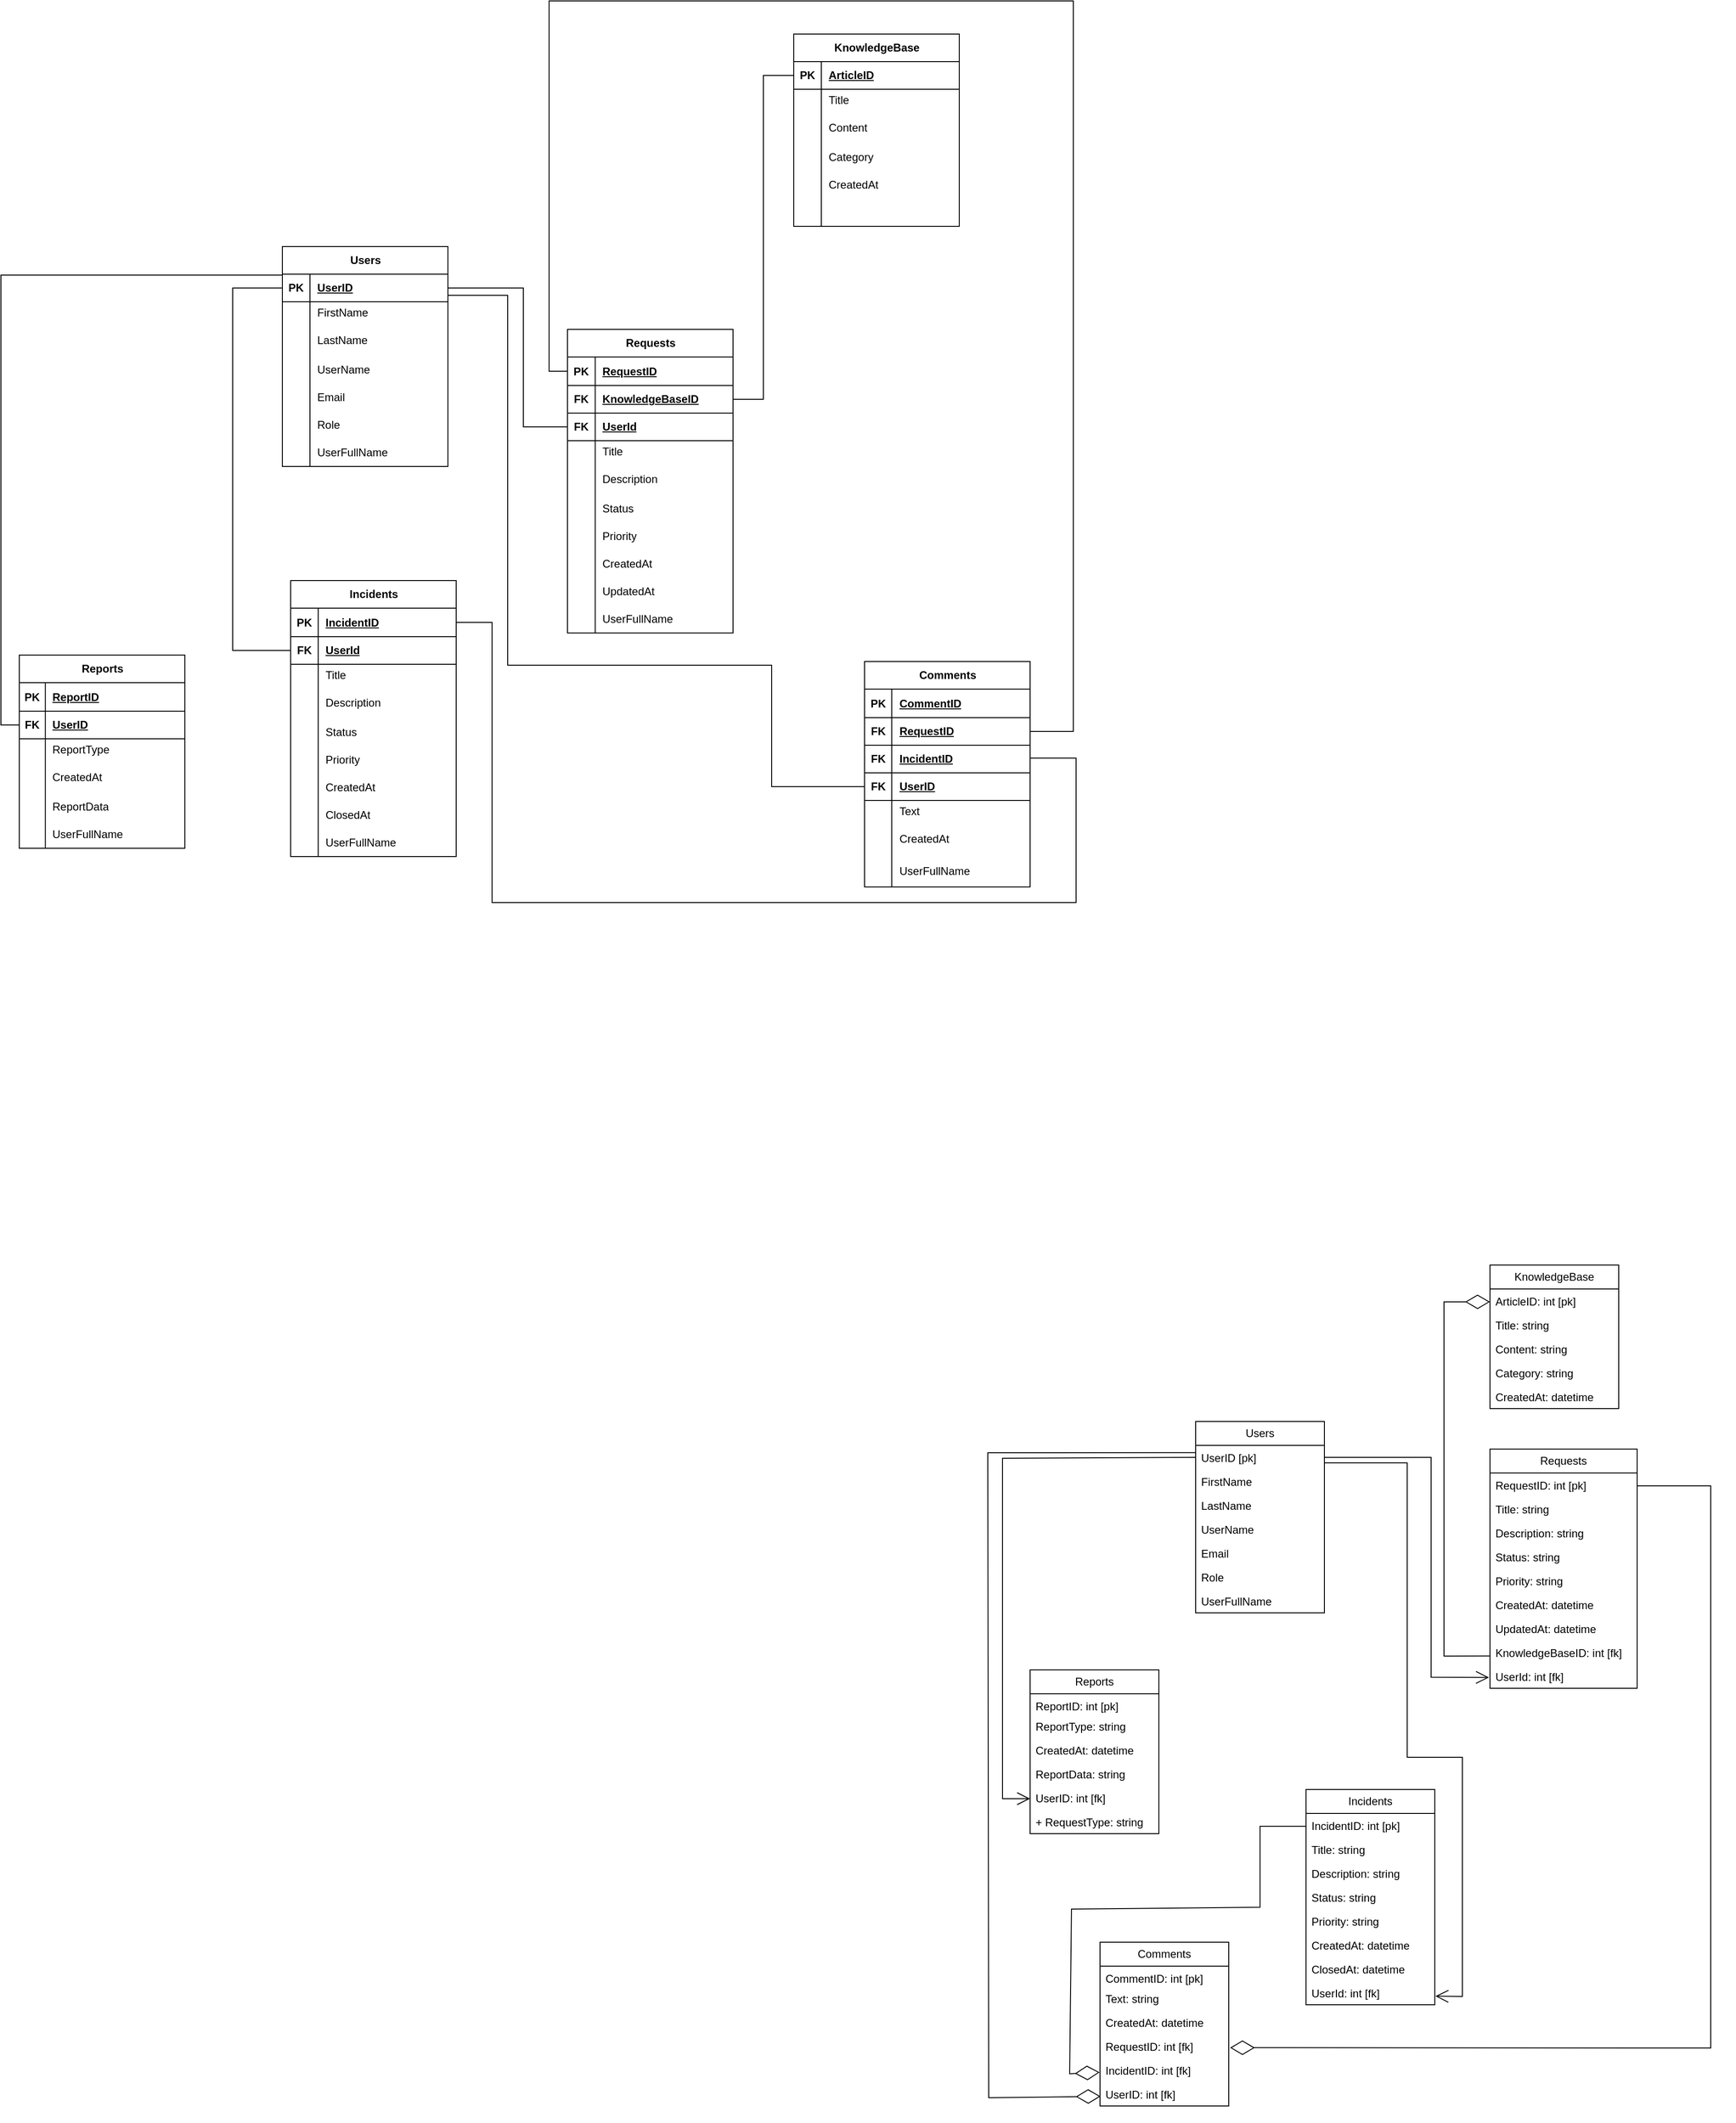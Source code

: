<mxfile version="21.8.2" type="device">
  <diagram name="Страница — 1" id="T5EOWG8-J4vIcf0BHowr">
    <mxGraphModel dx="2133" dy="1993" grid="0" gridSize="10" guides="1" tooltips="1" connect="1" arrows="1" fold="1" page="0" pageScale="1" pageWidth="827" pageHeight="1169" math="0" shadow="0">
      <root>
        <mxCell id="0" />
        <mxCell id="1" parent="0" />
        <mxCell id="BT73VBc6w89gyIfs_S2I-2" value="Users" style="swimlane;fontStyle=0;childLayout=stackLayout;horizontal=1;startSize=26;fillColor=none;horizontalStack=0;resizeParent=1;resizeParentMax=0;resizeLast=0;collapsible=1;marginBottom=0;whiteSpace=wrap;html=1;" parent="1" vertex="1">
          <mxGeometry x="1227" y="776" width="140" height="208" as="geometry" />
        </mxCell>
        <mxCell id="BT73VBc6w89gyIfs_S2I-3" value="UserID [pk]&amp;nbsp;" style="text;strokeColor=none;fillColor=none;align=left;verticalAlign=top;spacingLeft=4;spacingRight=4;overflow=hidden;rotatable=0;points=[[0,0.5],[1,0.5]];portConstraint=eastwest;whiteSpace=wrap;html=1;" parent="BT73VBc6w89gyIfs_S2I-2" vertex="1">
          <mxGeometry y="26" width="140" height="26" as="geometry" />
        </mxCell>
        <mxCell id="BT73VBc6w89gyIfs_S2I-4" value="FirstName" style="text;strokeColor=none;fillColor=none;align=left;verticalAlign=top;spacingLeft=4;spacingRight=4;overflow=hidden;rotatable=0;points=[[0,0.5],[1,0.5]];portConstraint=eastwest;whiteSpace=wrap;html=1;" parent="BT73VBc6w89gyIfs_S2I-2" vertex="1">
          <mxGeometry y="52" width="140" height="26" as="geometry" />
        </mxCell>
        <mxCell id="BT73VBc6w89gyIfs_S2I-5" value="LastName" style="text;strokeColor=none;fillColor=none;align=left;verticalAlign=top;spacingLeft=4;spacingRight=4;overflow=hidden;rotatable=0;points=[[0,0.5],[1,0.5]];portConstraint=eastwest;whiteSpace=wrap;html=1;" parent="BT73VBc6w89gyIfs_S2I-2" vertex="1">
          <mxGeometry y="78" width="140" height="26" as="geometry" />
        </mxCell>
        <mxCell id="BT73VBc6w89gyIfs_S2I-6" value="UserName" style="text;strokeColor=none;fillColor=none;align=left;verticalAlign=top;spacingLeft=4;spacingRight=4;overflow=hidden;rotatable=0;points=[[0,0.5],[1,0.5]];portConstraint=eastwest;whiteSpace=wrap;html=1;" parent="BT73VBc6w89gyIfs_S2I-2" vertex="1">
          <mxGeometry y="104" width="140" height="26" as="geometry" />
        </mxCell>
        <mxCell id="BT73VBc6w89gyIfs_S2I-7" value="Email" style="text;strokeColor=none;fillColor=none;align=left;verticalAlign=top;spacingLeft=4;spacingRight=4;overflow=hidden;rotatable=0;points=[[0,0.5],[1,0.5]];portConstraint=eastwest;whiteSpace=wrap;html=1;" parent="BT73VBc6w89gyIfs_S2I-2" vertex="1">
          <mxGeometry y="130" width="140" height="26" as="geometry" />
        </mxCell>
        <mxCell id="BT73VBc6w89gyIfs_S2I-8" value="Role" style="text;strokeColor=none;fillColor=none;align=left;verticalAlign=top;spacingLeft=4;spacingRight=4;overflow=hidden;rotatable=0;points=[[0,0.5],[1,0.5]];portConstraint=eastwest;whiteSpace=wrap;html=1;" parent="BT73VBc6w89gyIfs_S2I-2" vertex="1">
          <mxGeometry y="156" width="140" height="26" as="geometry" />
        </mxCell>
        <mxCell id="BT73VBc6w89gyIfs_S2I-9" value="UserFullName" style="text;strokeColor=none;fillColor=none;align=left;verticalAlign=top;spacingLeft=4;spacingRight=4;overflow=hidden;rotatable=0;points=[[0,0.5],[1,0.5]];portConstraint=eastwest;whiteSpace=wrap;html=1;" parent="BT73VBc6w89gyIfs_S2I-2" vertex="1">
          <mxGeometry y="182" width="140" height="26" as="geometry" />
        </mxCell>
        <mxCell id="BT73VBc6w89gyIfs_S2I-32" value="Requests" style="swimlane;fontStyle=0;childLayout=stackLayout;horizontal=1;startSize=26;fillColor=none;horizontalStack=0;resizeParent=1;resizeParentMax=0;resizeLast=0;collapsible=1;marginBottom=0;whiteSpace=wrap;html=1;" parent="1" vertex="1">
          <mxGeometry x="1547" y="806" width="160" height="260" as="geometry" />
        </mxCell>
        <mxCell id="BT73VBc6w89gyIfs_S2I-33" value="RequestID: int [pk]" style="text;strokeColor=none;fillColor=none;align=left;verticalAlign=top;spacingLeft=4;spacingRight=4;overflow=hidden;rotatable=0;points=[[0,0.5],[1,0.5]];portConstraint=eastwest;whiteSpace=wrap;html=1;" parent="BT73VBc6w89gyIfs_S2I-32" vertex="1">
          <mxGeometry y="26" width="160" height="26" as="geometry" />
        </mxCell>
        <mxCell id="BT73VBc6w89gyIfs_S2I-34" value="&lt;div&gt;Title: string&lt;/div&gt;&lt;div&gt;&lt;br&gt;&lt;/div&gt;" style="text;strokeColor=none;fillColor=none;align=left;verticalAlign=top;spacingLeft=4;spacingRight=4;overflow=hidden;rotatable=0;points=[[0,0.5],[1,0.5]];portConstraint=eastwest;whiteSpace=wrap;html=1;" parent="BT73VBc6w89gyIfs_S2I-32" vertex="1">
          <mxGeometry y="52" width="160" height="26" as="geometry" />
        </mxCell>
        <mxCell id="BT73VBc6w89gyIfs_S2I-35" value="Description: string" style="text;strokeColor=none;fillColor=none;align=left;verticalAlign=top;spacingLeft=4;spacingRight=4;overflow=hidden;rotatable=0;points=[[0,0.5],[1,0.5]];portConstraint=eastwest;whiteSpace=wrap;html=1;" parent="BT73VBc6w89gyIfs_S2I-32" vertex="1">
          <mxGeometry y="78" width="160" height="26" as="geometry" />
        </mxCell>
        <mxCell id="BT73VBc6w89gyIfs_S2I-36" value="Status: string" style="text;strokeColor=none;fillColor=none;align=left;verticalAlign=top;spacingLeft=4;spacingRight=4;overflow=hidden;rotatable=0;points=[[0,0.5],[1,0.5]];portConstraint=eastwest;whiteSpace=wrap;html=1;" parent="BT73VBc6w89gyIfs_S2I-32" vertex="1">
          <mxGeometry y="104" width="160" height="26" as="geometry" />
        </mxCell>
        <mxCell id="BT73VBc6w89gyIfs_S2I-37" value="&lt;div&gt;Priority: string&lt;/div&gt;&lt;div&gt;&lt;br&gt;&lt;/div&gt;" style="text;strokeColor=none;fillColor=none;align=left;verticalAlign=top;spacingLeft=4;spacingRight=4;overflow=hidden;rotatable=0;points=[[0,0.5],[1,0.5]];portConstraint=eastwest;whiteSpace=wrap;html=1;" parent="BT73VBc6w89gyIfs_S2I-32" vertex="1">
          <mxGeometry y="130" width="160" height="26" as="geometry" />
        </mxCell>
        <mxCell id="BT73VBc6w89gyIfs_S2I-38" value="&lt;div&gt;CreatedAt: datetime&lt;/div&gt;&lt;div&gt;&lt;br&gt;&lt;/div&gt;" style="text;strokeColor=none;fillColor=none;align=left;verticalAlign=top;spacingLeft=4;spacingRight=4;overflow=hidden;rotatable=0;points=[[0,0.5],[1,0.5]];portConstraint=eastwest;whiteSpace=wrap;html=1;" parent="BT73VBc6w89gyIfs_S2I-32" vertex="1">
          <mxGeometry y="156" width="160" height="26" as="geometry" />
        </mxCell>
        <mxCell id="BT73VBc6w89gyIfs_S2I-39" value="&lt;div&gt;UpdatedAt: datetime&lt;/div&gt;&lt;div&gt;&lt;br&gt;&lt;/div&gt;" style="text;strokeColor=none;fillColor=none;align=left;verticalAlign=top;spacingLeft=4;spacingRight=4;overflow=hidden;rotatable=0;points=[[0,0.5],[1,0.5]];portConstraint=eastwest;whiteSpace=wrap;html=1;" parent="BT73VBc6w89gyIfs_S2I-32" vertex="1">
          <mxGeometry y="182" width="160" height="26" as="geometry" />
        </mxCell>
        <mxCell id="ciT1pMYd0xoITRaAQxl1-6" value="&lt;div&gt;KnowledgeBaseID: int [fk]&lt;br&gt;&lt;/div&gt;" style="text;strokeColor=none;fillColor=none;align=left;verticalAlign=top;spacingLeft=4;spacingRight=4;overflow=hidden;rotatable=0;points=[[0,0.5],[1,0.5]];portConstraint=eastwest;whiteSpace=wrap;html=1;" parent="BT73VBc6w89gyIfs_S2I-32" vertex="1">
          <mxGeometry y="208" width="160" height="26" as="geometry" />
        </mxCell>
        <mxCell id="BT73VBc6w89gyIfs_S2I-40" value="&lt;div&gt;UserId: int [fk]&lt;/div&gt;&lt;div&gt;&lt;br&gt;&lt;/div&gt;" style="text;strokeColor=none;fillColor=none;align=left;verticalAlign=top;spacingLeft=4;spacingRight=4;overflow=hidden;rotatable=0;points=[[0,0.5],[1,0.5]];portConstraint=eastwest;whiteSpace=wrap;html=1;" parent="BT73VBc6w89gyIfs_S2I-32" vertex="1">
          <mxGeometry y="234" width="160" height="26" as="geometry" />
        </mxCell>
        <mxCell id="BT73VBc6w89gyIfs_S2I-44" value="Comments" style="swimlane;fontStyle=0;childLayout=stackLayout;horizontal=1;startSize=26;fillColor=none;horizontalStack=0;resizeParent=1;resizeParentMax=0;resizeLast=0;collapsible=1;marginBottom=0;whiteSpace=wrap;html=1;" parent="1" vertex="1">
          <mxGeometry x="1123" y="1342" width="140" height="178" as="geometry" />
        </mxCell>
        <mxCell id="BT73VBc6w89gyIfs_S2I-45" value="&lt;div&gt;CommentID: int [pk]&lt;/div&gt;&lt;div&gt;&lt;br&gt;&lt;/div&gt;" style="text;strokeColor=none;fillColor=none;align=left;verticalAlign=top;spacingLeft=4;spacingRight=4;overflow=hidden;rotatable=0;points=[[0,0.5],[1,0.5]];portConstraint=eastwest;whiteSpace=wrap;html=1;" parent="BT73VBc6w89gyIfs_S2I-44" vertex="1">
          <mxGeometry y="26" width="140" height="22" as="geometry" />
        </mxCell>
        <mxCell id="BT73VBc6w89gyIfs_S2I-46" value="&lt;div&gt;Text: string&lt;/div&gt;&lt;div&gt;&lt;br&gt;&lt;/div&gt;" style="text;strokeColor=none;fillColor=none;align=left;verticalAlign=top;spacingLeft=4;spacingRight=4;overflow=hidden;rotatable=0;points=[[0,0.5],[1,0.5]];portConstraint=eastwest;whiteSpace=wrap;html=1;" parent="BT73VBc6w89gyIfs_S2I-44" vertex="1">
          <mxGeometry y="48" width="140" height="26" as="geometry" />
        </mxCell>
        <mxCell id="BT73VBc6w89gyIfs_S2I-47" value="&lt;div&gt;CreatedAt: datetime&lt;/div&gt;&lt;div&gt;&lt;br&gt;&lt;/div&gt;" style="text;strokeColor=none;fillColor=none;align=left;verticalAlign=top;spacingLeft=4;spacingRight=4;overflow=hidden;rotatable=0;points=[[0,0.5],[1,0.5]];portConstraint=eastwest;whiteSpace=wrap;html=1;" parent="BT73VBc6w89gyIfs_S2I-44" vertex="1">
          <mxGeometry y="74" width="140" height="26" as="geometry" />
        </mxCell>
        <mxCell id="BT73VBc6w89gyIfs_S2I-49" value="&lt;div&gt;RequestID: int [fk]&lt;/div&gt;&lt;div&gt;&lt;br&gt;&lt;/div&gt;" style="text;strokeColor=none;fillColor=none;align=left;verticalAlign=top;spacingLeft=4;spacingRight=4;overflow=hidden;rotatable=0;points=[[0,0.5],[1,0.5]];portConstraint=eastwest;whiteSpace=wrap;html=1;" parent="BT73VBc6w89gyIfs_S2I-44" vertex="1">
          <mxGeometry y="100" width="140" height="26" as="geometry" />
        </mxCell>
        <mxCell id="BT73VBc6w89gyIfs_S2I-50" value="&lt;div&gt;IncidentID: int [fk]&lt;/div&gt;&lt;div&gt;&lt;br&gt;&lt;/div&gt;" style="text;strokeColor=none;fillColor=none;align=left;verticalAlign=top;spacingLeft=4;spacingRight=4;overflow=hidden;rotatable=0;points=[[0,0.5],[1,0.5]];portConstraint=eastwest;whiteSpace=wrap;html=1;" parent="BT73VBc6w89gyIfs_S2I-44" vertex="1">
          <mxGeometry y="126" width="140" height="26" as="geometry" />
        </mxCell>
        <mxCell id="BT73VBc6w89gyIfs_S2I-48" value="&lt;div&gt;UserID: int [fk]&lt;/div&gt;" style="text;strokeColor=none;fillColor=none;align=left;verticalAlign=top;spacingLeft=4;spacingRight=4;overflow=hidden;rotatable=0;points=[[0,0.5],[1,0.5]];portConstraint=eastwest;whiteSpace=wrap;html=1;" parent="BT73VBc6w89gyIfs_S2I-44" vertex="1">
          <mxGeometry y="152" width="140" height="26" as="geometry" />
        </mxCell>
        <mxCell id="BT73VBc6w89gyIfs_S2I-56" value="Incidents" style="swimlane;fontStyle=0;childLayout=stackLayout;horizontal=1;startSize=26;fillColor=none;horizontalStack=0;resizeParent=1;resizeParentMax=0;resizeLast=0;collapsible=1;marginBottom=0;whiteSpace=wrap;html=1;" parent="1" vertex="1">
          <mxGeometry x="1347" y="1176" width="140" height="234" as="geometry" />
        </mxCell>
        <mxCell id="BT73VBc6w89gyIfs_S2I-57" value="&lt;div&gt;IncidentID: int [pk]&amp;nbsp;&lt;/div&gt;&lt;div&gt;&lt;br&gt;&lt;/div&gt;" style="text;strokeColor=none;fillColor=none;align=left;verticalAlign=top;spacingLeft=4;spacingRight=4;overflow=hidden;rotatable=0;points=[[0,0.5],[1,0.5]];portConstraint=eastwest;whiteSpace=wrap;html=1;" parent="BT73VBc6w89gyIfs_S2I-56" vertex="1">
          <mxGeometry y="26" width="140" height="26" as="geometry" />
        </mxCell>
        <mxCell id="BT73VBc6w89gyIfs_S2I-58" value="&lt;div&gt;Title: string&lt;/div&gt;&lt;div&gt;&lt;br&gt;&lt;/div&gt;" style="text;strokeColor=none;fillColor=none;align=left;verticalAlign=top;spacingLeft=4;spacingRight=4;overflow=hidden;rotatable=0;points=[[0,0.5],[1,0.5]];portConstraint=eastwest;whiteSpace=wrap;html=1;" parent="BT73VBc6w89gyIfs_S2I-56" vertex="1">
          <mxGeometry y="52" width="140" height="26" as="geometry" />
        </mxCell>
        <mxCell id="BT73VBc6w89gyIfs_S2I-59" value="&lt;div&gt;Description: string&lt;/div&gt;&lt;div&gt;&lt;br&gt;&lt;/div&gt;" style="text;strokeColor=none;fillColor=none;align=left;verticalAlign=top;spacingLeft=4;spacingRight=4;overflow=hidden;rotatable=0;points=[[0,0.5],[1,0.5]];portConstraint=eastwest;whiteSpace=wrap;html=1;" parent="BT73VBc6w89gyIfs_S2I-56" vertex="1">
          <mxGeometry y="78" width="140" height="26" as="geometry" />
        </mxCell>
        <mxCell id="BT73VBc6w89gyIfs_S2I-60" value="&lt;div&gt;Status: string&lt;/div&gt;&lt;div&gt;&lt;br&gt;&lt;/div&gt;" style="text;strokeColor=none;fillColor=none;align=left;verticalAlign=top;spacingLeft=4;spacingRight=4;overflow=hidden;rotatable=0;points=[[0,0.5],[1,0.5]];portConstraint=eastwest;whiteSpace=wrap;html=1;" parent="BT73VBc6w89gyIfs_S2I-56" vertex="1">
          <mxGeometry y="104" width="140" height="26" as="geometry" />
        </mxCell>
        <mxCell id="BT73VBc6w89gyIfs_S2I-61" value="&lt;div&gt;Priority: string&lt;/div&gt;&lt;div&gt;&lt;br&gt;&lt;/div&gt;" style="text;strokeColor=none;fillColor=none;align=left;verticalAlign=top;spacingLeft=4;spacingRight=4;overflow=hidden;rotatable=0;points=[[0,0.5],[1,0.5]];portConstraint=eastwest;whiteSpace=wrap;html=1;" parent="BT73VBc6w89gyIfs_S2I-56" vertex="1">
          <mxGeometry y="130" width="140" height="26" as="geometry" />
        </mxCell>
        <mxCell id="BT73VBc6w89gyIfs_S2I-62" value="&lt;div&gt;CreatedAt: datetime&lt;/div&gt;&lt;div&gt;&lt;br&gt;&lt;/div&gt;" style="text;strokeColor=none;fillColor=none;align=left;verticalAlign=top;spacingLeft=4;spacingRight=4;overflow=hidden;rotatable=0;points=[[0,0.5],[1,0.5]];portConstraint=eastwest;whiteSpace=wrap;html=1;" parent="BT73VBc6w89gyIfs_S2I-56" vertex="1">
          <mxGeometry y="156" width="140" height="26" as="geometry" />
        </mxCell>
        <mxCell id="BT73VBc6w89gyIfs_S2I-63" value="&lt;div&gt;ClosedAt: datetime&lt;/div&gt;&lt;div&gt;&lt;br&gt;&lt;/div&gt;" style="text;strokeColor=none;fillColor=none;align=left;verticalAlign=top;spacingLeft=4;spacingRight=4;overflow=hidden;rotatable=0;points=[[0,0.5],[1,0.5]];portConstraint=eastwest;whiteSpace=wrap;html=1;" parent="BT73VBc6w89gyIfs_S2I-56" vertex="1">
          <mxGeometry y="182" width="140" height="26" as="geometry" />
        </mxCell>
        <mxCell id="BT73VBc6w89gyIfs_S2I-95" value="&lt;div&gt;UserId: int [fk]&lt;/div&gt;&lt;div&gt;&lt;br&gt;&lt;/div&gt;" style="text;strokeColor=none;fillColor=none;align=left;verticalAlign=top;spacingLeft=4;spacingRight=4;overflow=hidden;rotatable=0;points=[[0,0.5],[1,0.5]];portConstraint=eastwest;whiteSpace=wrap;html=1;" parent="BT73VBc6w89gyIfs_S2I-56" vertex="1">
          <mxGeometry y="208" width="140" height="26" as="geometry" />
        </mxCell>
        <mxCell id="BT73VBc6w89gyIfs_S2I-70" value="&lt;div&gt;KnowledgeBase&lt;/div&gt;" style="swimlane;fontStyle=0;childLayout=stackLayout;horizontal=1;startSize=26;fillColor=none;horizontalStack=0;resizeParent=1;resizeParentMax=0;resizeLast=0;collapsible=1;marginBottom=0;whiteSpace=wrap;html=1;" parent="1" vertex="1">
          <mxGeometry x="1547" y="606" width="140" height="156" as="geometry" />
        </mxCell>
        <mxCell id="BT73VBc6w89gyIfs_S2I-71" value="&lt;div&gt;&lt;div&gt;ArticleID: int [pk]&lt;/div&gt;&lt;/div&gt;" style="text;strokeColor=none;fillColor=none;align=left;verticalAlign=top;spacingLeft=4;spacingRight=4;overflow=hidden;rotatable=0;points=[[0,0.5],[1,0.5]];portConstraint=eastwest;whiteSpace=wrap;html=1;" parent="BT73VBc6w89gyIfs_S2I-70" vertex="1">
          <mxGeometry y="26" width="140" height="26" as="geometry" />
        </mxCell>
        <mxCell id="BT73VBc6w89gyIfs_S2I-72" value="&lt;div&gt;&lt;div&gt;Title: string&lt;/div&gt;&lt;/div&gt;&lt;div&gt;&lt;br&gt;&lt;/div&gt;" style="text;strokeColor=none;fillColor=none;align=left;verticalAlign=top;spacingLeft=4;spacingRight=4;overflow=hidden;rotatable=0;points=[[0,0.5],[1,0.5]];portConstraint=eastwest;whiteSpace=wrap;html=1;" parent="BT73VBc6w89gyIfs_S2I-70" vertex="1">
          <mxGeometry y="52" width="140" height="26" as="geometry" />
        </mxCell>
        <mxCell id="BT73VBc6w89gyIfs_S2I-73" value="&lt;div&gt;&lt;div&gt;Content: string&lt;/div&gt;&lt;/div&gt;&lt;div&gt;&lt;br&gt;&lt;/div&gt;" style="text;strokeColor=none;fillColor=none;align=left;verticalAlign=top;spacingLeft=4;spacingRight=4;overflow=hidden;rotatable=0;points=[[0,0.5],[1,0.5]];portConstraint=eastwest;whiteSpace=wrap;html=1;" parent="BT73VBc6w89gyIfs_S2I-70" vertex="1">
          <mxGeometry y="78" width="140" height="26" as="geometry" />
        </mxCell>
        <mxCell id="BT73VBc6w89gyIfs_S2I-74" value="&lt;div&gt;&lt;div&gt;Category: string&lt;/div&gt;&lt;/div&gt;&lt;div&gt;&lt;br&gt;&lt;/div&gt;" style="text;strokeColor=none;fillColor=none;align=left;verticalAlign=top;spacingLeft=4;spacingRight=4;overflow=hidden;rotatable=0;points=[[0,0.5],[1,0.5]];portConstraint=eastwest;whiteSpace=wrap;html=1;" parent="BT73VBc6w89gyIfs_S2I-70" vertex="1">
          <mxGeometry y="104" width="140" height="26" as="geometry" />
        </mxCell>
        <mxCell id="BT73VBc6w89gyIfs_S2I-75" value="&lt;div&gt;&lt;div&gt;CreatedAt: datetime&lt;/div&gt;&lt;/div&gt;&lt;div&gt;&lt;br&gt;&lt;/div&gt;" style="text;strokeColor=none;fillColor=none;align=left;verticalAlign=top;spacingLeft=4;spacingRight=4;overflow=hidden;rotatable=0;points=[[0,0.5],[1,0.5]];portConstraint=eastwest;whiteSpace=wrap;html=1;" parent="BT73VBc6w89gyIfs_S2I-70" vertex="1">
          <mxGeometry y="130" width="140" height="26" as="geometry" />
        </mxCell>
        <mxCell id="BT73VBc6w89gyIfs_S2I-81" value="&lt;div&gt;Reports&lt;/div&gt;" style="swimlane;fontStyle=0;childLayout=stackLayout;horizontal=1;startSize=26;fillColor=none;horizontalStack=0;resizeParent=1;resizeParentMax=0;resizeLast=0;collapsible=1;marginBottom=0;whiteSpace=wrap;html=1;" parent="1" vertex="1">
          <mxGeometry x="1047" y="1046" width="140" height="178" as="geometry" />
        </mxCell>
        <mxCell id="BT73VBc6w89gyIfs_S2I-82" value="&lt;div&gt;&lt;div&gt;ReportID: int [pk]&lt;/div&gt;&lt;/div&gt;&lt;div&gt;&lt;br&gt;&lt;/div&gt;" style="text;strokeColor=none;fillColor=none;align=left;verticalAlign=top;spacingLeft=4;spacingRight=4;overflow=hidden;rotatable=0;points=[[0,0.5],[1,0.5]];portConstraint=eastwest;whiteSpace=wrap;html=1;" parent="BT73VBc6w89gyIfs_S2I-81" vertex="1">
          <mxGeometry y="26" width="140" height="22" as="geometry" />
        </mxCell>
        <mxCell id="BT73VBc6w89gyIfs_S2I-83" value="&lt;div&gt;&lt;div&gt;ReportType: string&lt;/div&gt;&lt;/div&gt;&lt;div&gt;&lt;br&gt;&lt;/div&gt;" style="text;strokeColor=none;fillColor=none;align=left;verticalAlign=top;spacingLeft=4;spacingRight=4;overflow=hidden;rotatable=0;points=[[0,0.5],[1,0.5]];portConstraint=eastwest;whiteSpace=wrap;html=1;" parent="BT73VBc6w89gyIfs_S2I-81" vertex="1">
          <mxGeometry y="48" width="140" height="26" as="geometry" />
        </mxCell>
        <mxCell id="BT73VBc6w89gyIfs_S2I-84" value="&lt;div&gt;&lt;div&gt;CreatedAt: datetime&lt;/div&gt;&lt;/div&gt;&lt;div&gt;&lt;br&gt;&lt;/div&gt;" style="text;strokeColor=none;fillColor=none;align=left;verticalAlign=top;spacingLeft=4;spacingRight=4;overflow=hidden;rotatable=0;points=[[0,0.5],[1,0.5]];portConstraint=eastwest;whiteSpace=wrap;html=1;" parent="BT73VBc6w89gyIfs_S2I-81" vertex="1">
          <mxGeometry y="74" width="140" height="26" as="geometry" />
        </mxCell>
        <mxCell id="BT73VBc6w89gyIfs_S2I-85" value="&lt;div&gt;&lt;div&gt;ReportData: string&lt;/div&gt;&lt;/div&gt;&lt;div&gt;&lt;br&gt;&lt;/div&gt;" style="text;strokeColor=none;fillColor=none;align=left;verticalAlign=top;spacingLeft=4;spacingRight=4;overflow=hidden;rotatable=0;points=[[0,0.5],[1,0.5]];portConstraint=eastwest;whiteSpace=wrap;html=1;" parent="BT73VBc6w89gyIfs_S2I-81" vertex="1">
          <mxGeometry y="100" width="140" height="26" as="geometry" />
        </mxCell>
        <mxCell id="BT73VBc6w89gyIfs_S2I-86" value="&lt;div&gt;&lt;div&gt;UserID: int [fk]&lt;/div&gt;&lt;/div&gt;&lt;div&gt;&lt;br&gt;&lt;/div&gt;" style="text;strokeColor=none;fillColor=none;align=left;verticalAlign=top;spacingLeft=4;spacingRight=4;overflow=hidden;rotatable=0;points=[[0,0.5],[1,0.5]];portConstraint=eastwest;whiteSpace=wrap;html=1;" parent="BT73VBc6w89gyIfs_S2I-81" vertex="1">
          <mxGeometry y="126" width="140" height="26" as="geometry" />
        </mxCell>
        <mxCell id="BT73VBc6w89gyIfs_S2I-87" value="&lt;div&gt;&lt;div&gt;+ RequestType: string&lt;/div&gt;&lt;/div&gt;&lt;div&gt;&lt;br&gt;&lt;/div&gt;" style="text;strokeColor=none;fillColor=none;align=left;verticalAlign=top;spacingLeft=4;spacingRight=4;overflow=hidden;rotatable=0;points=[[0,0.5],[1,0.5]];portConstraint=eastwest;whiteSpace=wrap;html=1;" parent="BT73VBc6w89gyIfs_S2I-81" vertex="1">
          <mxGeometry y="152" width="140" height="26" as="geometry" />
        </mxCell>
        <mxCell id="ciT1pMYd0xoITRaAQxl1-1" value="" style="endArrow=open;endFill=1;endSize=12;html=1;rounded=0;exitX=1;exitY=0.5;exitDx=0;exitDy=0;entryX=-0.007;entryY=0.549;entryDx=0;entryDy=0;entryPerimeter=0;" parent="1" source="BT73VBc6w89gyIfs_S2I-3" target="BT73VBc6w89gyIfs_S2I-40" edge="1">
          <mxGeometry width="160" relative="1" as="geometry">
            <mxPoint x="1397" y="836" as="sourcePoint" />
            <mxPoint x="1557" y="836" as="targetPoint" />
            <Array as="points">
              <mxPoint x="1483" y="815" />
              <mxPoint x="1483" y="935" />
              <mxPoint x="1483" y="1054" />
            </Array>
          </mxGeometry>
        </mxCell>
        <mxCell id="ciT1pMYd0xoITRaAQxl1-2" value="" style="endArrow=open;endFill=1;endSize=12;html=1;rounded=0;entryX=1.005;entryY=0.448;entryDx=0;entryDy=0;entryPerimeter=0;" parent="1" edge="1">
          <mxGeometry width="160" relative="1" as="geometry">
            <mxPoint x="1367" y="821" as="sourcePoint" />
            <mxPoint x="1487.7" y="1400.648" as="targetPoint" />
            <Array as="points">
              <mxPoint x="1457" y="821" />
              <mxPoint x="1457" y="1141" />
              <mxPoint x="1517" y="1141" />
              <mxPoint x="1517" y="1401" />
            </Array>
          </mxGeometry>
        </mxCell>
        <mxCell id="ciT1pMYd0xoITRaAQxl1-5" value="" style="endArrow=diamondThin;endFill=0;endSize=24;html=1;rounded=0;entryX=1.01;entryY=0.563;entryDx=0;entryDy=0;entryPerimeter=0;" parent="1" target="BT73VBc6w89gyIfs_S2I-49" edge="1">
          <mxGeometry width="160" relative="1" as="geometry">
            <mxPoint x="1707" y="846" as="sourcePoint" />
            <mxPoint x="1787" y="1366" as="targetPoint" />
            <Array as="points">
              <mxPoint x="1787" y="846" />
              <mxPoint x="1787" y="1457" />
            </Array>
          </mxGeometry>
        </mxCell>
        <mxCell id="ciT1pMYd0xoITRaAQxl1-7" value="" style="endArrow=diamondThin;endFill=0;endSize=24;html=1;rounded=0;exitX=-0.001;exitY=0.651;exitDx=0;exitDy=0;exitPerimeter=0;" parent="1" source="ciT1pMYd0xoITRaAQxl1-6" edge="1">
          <mxGeometry width="160" relative="1" as="geometry">
            <mxPoint x="1427" y="726" as="sourcePoint" />
            <mxPoint x="1547" y="646" as="targetPoint" />
            <Array as="points">
              <mxPoint x="1497" y="1031" />
              <mxPoint x="1497" y="646" />
            </Array>
          </mxGeometry>
        </mxCell>
        <mxCell id="ciT1pMYd0xoITRaAQxl1-8" value="" style="endArrow=open;endFill=1;endSize=12;html=1;rounded=0;exitX=0;exitY=0.5;exitDx=0;exitDy=0;" parent="1" source="BT73VBc6w89gyIfs_S2I-3" edge="1">
          <mxGeometry width="160" relative="1" as="geometry">
            <mxPoint x="1017" y="906" as="sourcePoint" />
            <mxPoint x="1047" y="1186" as="targetPoint" />
            <Array as="points">
              <mxPoint x="1017" y="816" />
              <mxPoint x="1017" y="1186" />
            </Array>
          </mxGeometry>
        </mxCell>
        <mxCell id="ciT1pMYd0xoITRaAQxl1-9" value="" style="endArrow=diamondThin;endFill=0;endSize=24;html=1;rounded=0;entryX=-0.003;entryY=0.594;entryDx=0;entryDy=0;entryPerimeter=0;" parent="1" target="BT73VBc6w89gyIfs_S2I-50" edge="1">
          <mxGeometry width="160" relative="1" as="geometry">
            <mxPoint x="1347" y="1216" as="sourcePoint" />
            <mxPoint x="1297" y="1516" as="targetPoint" />
            <Array as="points">
              <mxPoint x="1297" y="1216" />
              <mxPoint x="1297" y="1304" />
              <mxPoint x="1092" y="1306" />
              <mxPoint x="1090" y="1485" />
            </Array>
          </mxGeometry>
        </mxCell>
        <mxCell id="ip5SDqEOvisrCATGqPH5-1" value="Users" style="shape=table;startSize=30;container=1;collapsible=1;childLayout=tableLayout;fixedRows=1;rowLines=0;fontStyle=1;align=center;resizeLast=1;html=1;" parent="1" vertex="1">
          <mxGeometry x="234" y="-501" width="180" height="239" as="geometry" />
        </mxCell>
        <mxCell id="ip5SDqEOvisrCATGqPH5-2" value="" style="shape=tableRow;horizontal=0;startSize=0;swimlaneHead=0;swimlaneBody=0;fillColor=none;collapsible=0;dropTarget=0;points=[[0,0.5],[1,0.5]];portConstraint=eastwest;top=0;left=0;right=0;bottom=1;" parent="ip5SDqEOvisrCATGqPH5-1" vertex="1">
          <mxGeometry y="30" width="180" height="30" as="geometry" />
        </mxCell>
        <mxCell id="ip5SDqEOvisrCATGqPH5-3" value="PK" style="shape=partialRectangle;connectable=0;fillColor=none;top=0;left=0;bottom=0;right=0;fontStyle=1;overflow=hidden;whiteSpace=wrap;html=1;" parent="ip5SDqEOvisrCATGqPH5-2" vertex="1">
          <mxGeometry width="30" height="30" as="geometry">
            <mxRectangle width="30" height="30" as="alternateBounds" />
          </mxGeometry>
        </mxCell>
        <mxCell id="ip5SDqEOvisrCATGqPH5-4" value="UserID" style="shape=partialRectangle;connectable=0;fillColor=none;top=0;left=0;bottom=0;right=0;align=left;spacingLeft=6;fontStyle=5;overflow=hidden;whiteSpace=wrap;html=1;" parent="ip5SDqEOvisrCATGqPH5-2" vertex="1">
          <mxGeometry x="30" width="150" height="30" as="geometry">
            <mxRectangle width="150" height="30" as="alternateBounds" />
          </mxGeometry>
        </mxCell>
        <mxCell id="ip5SDqEOvisrCATGqPH5-8" value="" style="shape=tableRow;horizontal=0;startSize=0;swimlaneHead=0;swimlaneBody=0;fillColor=none;collapsible=0;dropTarget=0;points=[[0,0.5],[1,0.5]];portConstraint=eastwest;top=0;left=0;right=0;bottom=0;" parent="ip5SDqEOvisrCATGqPH5-1" vertex="1">
          <mxGeometry y="60" width="180" height="24" as="geometry" />
        </mxCell>
        <mxCell id="ip5SDqEOvisrCATGqPH5-9" value="" style="shape=partialRectangle;connectable=0;fillColor=none;top=0;left=0;bottom=0;right=0;editable=1;overflow=hidden;whiteSpace=wrap;html=1;" parent="ip5SDqEOvisrCATGqPH5-8" vertex="1">
          <mxGeometry width="30" height="24" as="geometry">
            <mxRectangle width="30" height="24" as="alternateBounds" />
          </mxGeometry>
        </mxCell>
        <mxCell id="ip5SDqEOvisrCATGqPH5-10" value="FirstName" style="shape=partialRectangle;connectable=0;fillColor=none;top=0;left=0;bottom=0;right=0;align=left;spacingLeft=6;overflow=hidden;whiteSpace=wrap;html=1;" parent="ip5SDqEOvisrCATGqPH5-8" vertex="1">
          <mxGeometry x="30" width="150" height="24" as="geometry">
            <mxRectangle width="150" height="24" as="alternateBounds" />
          </mxGeometry>
        </mxCell>
        <mxCell id="ip5SDqEOvisrCATGqPH5-11" value="" style="shape=tableRow;horizontal=0;startSize=0;swimlaneHead=0;swimlaneBody=0;fillColor=none;collapsible=0;dropTarget=0;points=[[0,0.5],[1,0.5]];portConstraint=eastwest;top=0;left=0;right=0;bottom=0;" parent="ip5SDqEOvisrCATGqPH5-1" vertex="1">
          <mxGeometry y="84" width="180" height="35" as="geometry" />
        </mxCell>
        <mxCell id="ip5SDqEOvisrCATGqPH5-12" value="" style="shape=partialRectangle;connectable=0;fillColor=none;top=0;left=0;bottom=0;right=0;editable=1;overflow=hidden;whiteSpace=wrap;html=1;" parent="ip5SDqEOvisrCATGqPH5-11" vertex="1">
          <mxGeometry width="30" height="35" as="geometry">
            <mxRectangle width="30" height="35" as="alternateBounds" />
          </mxGeometry>
        </mxCell>
        <mxCell id="ip5SDqEOvisrCATGqPH5-13" value="LastName" style="shape=partialRectangle;connectable=0;fillColor=none;top=0;left=0;bottom=0;right=0;align=left;spacingLeft=6;overflow=hidden;whiteSpace=wrap;html=1;" parent="ip5SDqEOvisrCATGqPH5-11" vertex="1">
          <mxGeometry x="30" width="150" height="35" as="geometry">
            <mxRectangle width="150" height="35" as="alternateBounds" />
          </mxGeometry>
        </mxCell>
        <mxCell id="ip5SDqEOvisrCATGqPH5-38" value="" style="shape=tableRow;horizontal=0;startSize=0;swimlaneHead=0;swimlaneBody=0;fillColor=none;collapsible=0;dropTarget=0;points=[[0,0.5],[1,0.5]];portConstraint=eastwest;top=0;left=0;right=0;bottom=0;" parent="ip5SDqEOvisrCATGqPH5-1" vertex="1">
          <mxGeometry y="119" width="180" height="30" as="geometry" />
        </mxCell>
        <mxCell id="ip5SDqEOvisrCATGqPH5-39" value="" style="shape=partialRectangle;connectable=0;fillColor=none;top=0;left=0;bottom=0;right=0;editable=1;overflow=hidden;whiteSpace=wrap;html=1;" parent="ip5SDqEOvisrCATGqPH5-38" vertex="1">
          <mxGeometry width="30" height="30" as="geometry">
            <mxRectangle width="30" height="30" as="alternateBounds" />
          </mxGeometry>
        </mxCell>
        <mxCell id="ip5SDqEOvisrCATGqPH5-40" value="UserName" style="shape=partialRectangle;connectable=0;fillColor=none;top=0;left=0;bottom=0;right=0;align=left;spacingLeft=6;overflow=hidden;whiteSpace=wrap;html=1;" parent="ip5SDqEOvisrCATGqPH5-38" vertex="1">
          <mxGeometry x="30" width="150" height="30" as="geometry">
            <mxRectangle width="150" height="30" as="alternateBounds" />
          </mxGeometry>
        </mxCell>
        <mxCell id="ip5SDqEOvisrCATGqPH5-41" value="" style="shape=tableRow;horizontal=0;startSize=0;swimlaneHead=0;swimlaneBody=0;fillColor=none;collapsible=0;dropTarget=0;points=[[0,0.5],[1,0.5]];portConstraint=eastwest;top=0;left=0;right=0;bottom=0;" parent="ip5SDqEOvisrCATGqPH5-1" vertex="1">
          <mxGeometry y="149" width="180" height="30" as="geometry" />
        </mxCell>
        <mxCell id="ip5SDqEOvisrCATGqPH5-42" value="" style="shape=partialRectangle;connectable=0;fillColor=none;top=0;left=0;bottom=0;right=0;editable=1;overflow=hidden;whiteSpace=wrap;html=1;" parent="ip5SDqEOvisrCATGqPH5-41" vertex="1">
          <mxGeometry width="30" height="30" as="geometry">
            <mxRectangle width="30" height="30" as="alternateBounds" />
          </mxGeometry>
        </mxCell>
        <mxCell id="ip5SDqEOvisrCATGqPH5-43" value="Email" style="shape=partialRectangle;connectable=0;fillColor=none;top=0;left=0;bottom=0;right=0;align=left;spacingLeft=6;overflow=hidden;whiteSpace=wrap;html=1;" parent="ip5SDqEOvisrCATGqPH5-41" vertex="1">
          <mxGeometry x="30" width="150" height="30" as="geometry">
            <mxRectangle width="150" height="30" as="alternateBounds" />
          </mxGeometry>
        </mxCell>
        <mxCell id="ip5SDqEOvisrCATGqPH5-44" value="" style="shape=tableRow;horizontal=0;startSize=0;swimlaneHead=0;swimlaneBody=0;fillColor=none;collapsible=0;dropTarget=0;points=[[0,0.5],[1,0.5]];portConstraint=eastwest;top=0;left=0;right=0;bottom=0;" parent="ip5SDqEOvisrCATGqPH5-1" vertex="1">
          <mxGeometry y="179" width="180" height="30" as="geometry" />
        </mxCell>
        <mxCell id="ip5SDqEOvisrCATGqPH5-45" value="" style="shape=partialRectangle;connectable=0;fillColor=none;top=0;left=0;bottom=0;right=0;editable=1;overflow=hidden;whiteSpace=wrap;html=1;" parent="ip5SDqEOvisrCATGqPH5-44" vertex="1">
          <mxGeometry width="30" height="30" as="geometry">
            <mxRectangle width="30" height="30" as="alternateBounds" />
          </mxGeometry>
        </mxCell>
        <mxCell id="ip5SDqEOvisrCATGqPH5-46" value="Role" style="shape=partialRectangle;connectable=0;fillColor=none;top=0;left=0;bottom=0;right=0;align=left;spacingLeft=6;overflow=hidden;whiteSpace=wrap;html=1;" parent="ip5SDqEOvisrCATGqPH5-44" vertex="1">
          <mxGeometry x="30" width="150" height="30" as="geometry">
            <mxRectangle width="150" height="30" as="alternateBounds" />
          </mxGeometry>
        </mxCell>
        <mxCell id="ip5SDqEOvisrCATGqPH5-47" value="" style="shape=tableRow;horizontal=0;startSize=0;swimlaneHead=0;swimlaneBody=0;fillColor=none;collapsible=0;dropTarget=0;points=[[0,0.5],[1,0.5]];portConstraint=eastwest;top=0;left=0;right=0;bottom=0;" parent="ip5SDqEOvisrCATGqPH5-1" vertex="1">
          <mxGeometry y="209" width="180" height="30" as="geometry" />
        </mxCell>
        <mxCell id="ip5SDqEOvisrCATGqPH5-48" value="" style="shape=partialRectangle;connectable=0;fillColor=none;top=0;left=0;bottom=0;right=0;editable=1;overflow=hidden;whiteSpace=wrap;html=1;" parent="ip5SDqEOvisrCATGqPH5-47" vertex="1">
          <mxGeometry width="30" height="30" as="geometry">
            <mxRectangle width="30" height="30" as="alternateBounds" />
          </mxGeometry>
        </mxCell>
        <mxCell id="ip5SDqEOvisrCATGqPH5-49" value="UserFullName" style="shape=partialRectangle;connectable=0;fillColor=none;top=0;left=0;bottom=0;right=0;align=left;spacingLeft=6;overflow=hidden;whiteSpace=wrap;html=1;" parent="ip5SDqEOvisrCATGqPH5-47" vertex="1">
          <mxGeometry x="30" width="150" height="30" as="geometry">
            <mxRectangle width="150" height="30" as="alternateBounds" />
          </mxGeometry>
        </mxCell>
        <mxCell id="ip5SDqEOvisrCATGqPH5-69" value="KnowledgeBase" style="shape=table;startSize=30;container=1;collapsible=1;childLayout=tableLayout;fixedRows=1;rowLines=0;fontStyle=1;align=center;resizeLast=1;html=1;" parent="1" vertex="1">
          <mxGeometry x="790" y="-732" width="180" height="209" as="geometry" />
        </mxCell>
        <mxCell id="ip5SDqEOvisrCATGqPH5-70" value="" style="shape=tableRow;horizontal=0;startSize=0;swimlaneHead=0;swimlaneBody=0;fillColor=none;collapsible=0;dropTarget=0;points=[[0,0.5],[1,0.5]];portConstraint=eastwest;top=0;left=0;right=0;bottom=1;" parent="ip5SDqEOvisrCATGqPH5-69" vertex="1">
          <mxGeometry y="30" width="180" height="30" as="geometry" />
        </mxCell>
        <mxCell id="ip5SDqEOvisrCATGqPH5-71" value="PK" style="shape=partialRectangle;connectable=0;fillColor=none;top=0;left=0;bottom=0;right=0;fontStyle=1;overflow=hidden;whiteSpace=wrap;html=1;" parent="ip5SDqEOvisrCATGqPH5-70" vertex="1">
          <mxGeometry width="30" height="30" as="geometry">
            <mxRectangle width="30" height="30" as="alternateBounds" />
          </mxGeometry>
        </mxCell>
        <mxCell id="ip5SDqEOvisrCATGqPH5-72" value="ArticleID" style="shape=partialRectangle;connectable=0;fillColor=none;top=0;left=0;bottom=0;right=0;align=left;spacingLeft=6;fontStyle=5;overflow=hidden;whiteSpace=wrap;html=1;" parent="ip5SDqEOvisrCATGqPH5-70" vertex="1">
          <mxGeometry x="30" width="150" height="30" as="geometry">
            <mxRectangle width="150" height="30" as="alternateBounds" />
          </mxGeometry>
        </mxCell>
        <mxCell id="ip5SDqEOvisrCATGqPH5-73" value="" style="shape=tableRow;horizontal=0;startSize=0;swimlaneHead=0;swimlaneBody=0;fillColor=none;collapsible=0;dropTarget=0;points=[[0,0.5],[1,0.5]];portConstraint=eastwest;top=0;left=0;right=0;bottom=0;" parent="ip5SDqEOvisrCATGqPH5-69" vertex="1">
          <mxGeometry y="60" width="180" height="24" as="geometry" />
        </mxCell>
        <mxCell id="ip5SDqEOvisrCATGqPH5-74" value="" style="shape=partialRectangle;connectable=0;fillColor=none;top=0;left=0;bottom=0;right=0;editable=1;overflow=hidden;whiteSpace=wrap;html=1;" parent="ip5SDqEOvisrCATGqPH5-73" vertex="1">
          <mxGeometry width="30" height="24" as="geometry">
            <mxRectangle width="30" height="24" as="alternateBounds" />
          </mxGeometry>
        </mxCell>
        <mxCell id="ip5SDqEOvisrCATGqPH5-75" value="Title" style="shape=partialRectangle;connectable=0;fillColor=none;top=0;left=0;bottom=0;right=0;align=left;spacingLeft=6;overflow=hidden;whiteSpace=wrap;html=1;" parent="ip5SDqEOvisrCATGqPH5-73" vertex="1">
          <mxGeometry x="30" width="150" height="24" as="geometry">
            <mxRectangle width="150" height="24" as="alternateBounds" />
          </mxGeometry>
        </mxCell>
        <mxCell id="ip5SDqEOvisrCATGqPH5-76" value="" style="shape=tableRow;horizontal=0;startSize=0;swimlaneHead=0;swimlaneBody=0;fillColor=none;collapsible=0;dropTarget=0;points=[[0,0.5],[1,0.5]];portConstraint=eastwest;top=0;left=0;right=0;bottom=0;" parent="ip5SDqEOvisrCATGqPH5-69" vertex="1">
          <mxGeometry y="84" width="180" height="35" as="geometry" />
        </mxCell>
        <mxCell id="ip5SDqEOvisrCATGqPH5-77" value="" style="shape=partialRectangle;connectable=0;fillColor=none;top=0;left=0;bottom=0;right=0;editable=1;overflow=hidden;whiteSpace=wrap;html=1;" parent="ip5SDqEOvisrCATGqPH5-76" vertex="1">
          <mxGeometry width="30" height="35" as="geometry">
            <mxRectangle width="30" height="35" as="alternateBounds" />
          </mxGeometry>
        </mxCell>
        <mxCell id="ip5SDqEOvisrCATGqPH5-78" value="Content" style="shape=partialRectangle;connectable=0;fillColor=none;top=0;left=0;bottom=0;right=0;align=left;spacingLeft=6;overflow=hidden;whiteSpace=wrap;html=1;" parent="ip5SDqEOvisrCATGqPH5-76" vertex="1">
          <mxGeometry x="30" width="150" height="35" as="geometry">
            <mxRectangle width="150" height="35" as="alternateBounds" />
          </mxGeometry>
        </mxCell>
        <mxCell id="ip5SDqEOvisrCATGqPH5-79" value="" style="shape=tableRow;horizontal=0;startSize=0;swimlaneHead=0;swimlaneBody=0;fillColor=none;collapsible=0;dropTarget=0;points=[[0,0.5],[1,0.5]];portConstraint=eastwest;top=0;left=0;right=0;bottom=0;" parent="ip5SDqEOvisrCATGqPH5-69" vertex="1">
          <mxGeometry y="119" width="180" height="30" as="geometry" />
        </mxCell>
        <mxCell id="ip5SDqEOvisrCATGqPH5-80" value="" style="shape=partialRectangle;connectable=0;fillColor=none;top=0;left=0;bottom=0;right=0;editable=1;overflow=hidden;whiteSpace=wrap;html=1;" parent="ip5SDqEOvisrCATGqPH5-79" vertex="1">
          <mxGeometry width="30" height="30" as="geometry">
            <mxRectangle width="30" height="30" as="alternateBounds" />
          </mxGeometry>
        </mxCell>
        <mxCell id="ip5SDqEOvisrCATGqPH5-81" value="Category" style="shape=partialRectangle;connectable=0;fillColor=none;top=0;left=0;bottom=0;right=0;align=left;spacingLeft=6;overflow=hidden;whiteSpace=wrap;html=1;" parent="ip5SDqEOvisrCATGqPH5-79" vertex="1">
          <mxGeometry x="30" width="150" height="30" as="geometry">
            <mxRectangle width="150" height="30" as="alternateBounds" />
          </mxGeometry>
        </mxCell>
        <mxCell id="ip5SDqEOvisrCATGqPH5-82" value="" style="shape=tableRow;horizontal=0;startSize=0;swimlaneHead=0;swimlaneBody=0;fillColor=none;collapsible=0;dropTarget=0;points=[[0,0.5],[1,0.5]];portConstraint=eastwest;top=0;left=0;right=0;bottom=0;" parent="ip5SDqEOvisrCATGqPH5-69" vertex="1">
          <mxGeometry y="149" width="180" height="30" as="geometry" />
        </mxCell>
        <mxCell id="ip5SDqEOvisrCATGqPH5-83" value="" style="shape=partialRectangle;connectable=0;fillColor=none;top=0;left=0;bottom=0;right=0;editable=1;overflow=hidden;whiteSpace=wrap;html=1;" parent="ip5SDqEOvisrCATGqPH5-82" vertex="1">
          <mxGeometry width="30" height="30" as="geometry">
            <mxRectangle width="30" height="30" as="alternateBounds" />
          </mxGeometry>
        </mxCell>
        <mxCell id="ip5SDqEOvisrCATGqPH5-84" value="CreatedAt" style="shape=partialRectangle;connectable=0;fillColor=none;top=0;left=0;bottom=0;right=0;align=left;spacingLeft=6;overflow=hidden;whiteSpace=wrap;html=1;" parent="ip5SDqEOvisrCATGqPH5-82" vertex="1">
          <mxGeometry x="30" width="150" height="30" as="geometry">
            <mxRectangle width="150" height="30" as="alternateBounds" />
          </mxGeometry>
        </mxCell>
        <mxCell id="ip5SDqEOvisrCATGqPH5-85" value="" style="shape=tableRow;horizontal=0;startSize=0;swimlaneHead=0;swimlaneBody=0;fillColor=none;collapsible=0;dropTarget=0;points=[[0,0.5],[1,0.5]];portConstraint=eastwest;top=0;left=0;right=0;bottom=0;" parent="ip5SDqEOvisrCATGqPH5-69" vertex="1">
          <mxGeometry y="179" width="180" height="30" as="geometry" />
        </mxCell>
        <mxCell id="ip5SDqEOvisrCATGqPH5-86" value="" style="shape=partialRectangle;connectable=0;fillColor=none;top=0;left=0;bottom=0;right=0;editable=1;overflow=hidden;whiteSpace=wrap;html=1;" parent="ip5SDqEOvisrCATGqPH5-85" vertex="1">
          <mxGeometry width="30" height="30" as="geometry">
            <mxRectangle width="30" height="30" as="alternateBounds" />
          </mxGeometry>
        </mxCell>
        <mxCell id="ip5SDqEOvisrCATGqPH5-87" value="" style="shape=partialRectangle;connectable=0;fillColor=none;top=0;left=0;bottom=0;right=0;align=left;spacingLeft=6;overflow=hidden;whiteSpace=wrap;html=1;" parent="ip5SDqEOvisrCATGqPH5-85" vertex="1">
          <mxGeometry x="30" width="150" height="30" as="geometry">
            <mxRectangle width="150" height="30" as="alternateBounds" />
          </mxGeometry>
        </mxCell>
        <mxCell id="ip5SDqEOvisrCATGqPH5-91" value="Requests" style="shape=table;startSize=30;container=1;collapsible=1;childLayout=tableLayout;fixedRows=1;rowLines=0;fontStyle=1;align=center;resizeLast=1;html=1;" parent="1" vertex="1">
          <mxGeometry x="544" y="-411" width="180" height="330" as="geometry" />
        </mxCell>
        <mxCell id="ip5SDqEOvisrCATGqPH5-92" value="" style="shape=tableRow;horizontal=0;startSize=0;swimlaneHead=0;swimlaneBody=0;fillColor=none;collapsible=0;dropTarget=0;points=[[0,0.5],[1,0.5]];portConstraint=eastwest;top=0;left=0;right=0;bottom=1;" parent="ip5SDqEOvisrCATGqPH5-91" vertex="1">
          <mxGeometry y="30" width="180" height="31" as="geometry" />
        </mxCell>
        <mxCell id="ip5SDqEOvisrCATGqPH5-93" value="PK" style="shape=partialRectangle;connectable=0;fillColor=none;top=0;left=0;bottom=0;right=0;fontStyle=1;overflow=hidden;whiteSpace=wrap;html=1;" parent="ip5SDqEOvisrCATGqPH5-92" vertex="1">
          <mxGeometry width="30.17" height="31" as="geometry">
            <mxRectangle width="30.17" height="31" as="alternateBounds" />
          </mxGeometry>
        </mxCell>
        <mxCell id="ip5SDqEOvisrCATGqPH5-94" value="RequestID" style="shape=partialRectangle;connectable=0;fillColor=none;top=0;left=0;bottom=0;right=0;align=left;spacingLeft=6;fontStyle=5;overflow=hidden;whiteSpace=wrap;html=1;" parent="ip5SDqEOvisrCATGqPH5-92" vertex="1">
          <mxGeometry x="30.17" width="149.83" height="31" as="geometry">
            <mxRectangle width="149.83" height="31" as="alternateBounds" />
          </mxGeometry>
        </mxCell>
        <mxCell id="ip5SDqEOvisrCATGqPH5-113" value="" style="shape=tableRow;horizontal=0;startSize=0;swimlaneHead=0;swimlaneBody=0;fillColor=none;collapsible=0;dropTarget=0;points=[[0,0.5],[1,0.5]];portConstraint=eastwest;top=0;left=0;right=0;bottom=1;" parent="ip5SDqEOvisrCATGqPH5-91" vertex="1">
          <mxGeometry y="61" width="180" height="30" as="geometry" />
        </mxCell>
        <mxCell id="ip5SDqEOvisrCATGqPH5-114" value="FK" style="shape=partialRectangle;connectable=0;fillColor=none;top=0;left=0;bottom=0;right=0;fontStyle=1;overflow=hidden;whiteSpace=wrap;html=1;" parent="ip5SDqEOvisrCATGqPH5-113" vertex="1">
          <mxGeometry width="30.17" height="30" as="geometry">
            <mxRectangle width="30.17" height="30" as="alternateBounds" />
          </mxGeometry>
        </mxCell>
        <mxCell id="ip5SDqEOvisrCATGqPH5-115" value="KnowledgeBaseID" style="shape=partialRectangle;connectable=0;fillColor=none;top=0;left=0;bottom=0;right=0;align=left;spacingLeft=6;fontStyle=5;overflow=hidden;whiteSpace=wrap;html=1;" parent="ip5SDqEOvisrCATGqPH5-113" vertex="1">
          <mxGeometry x="30.17" width="149.83" height="30" as="geometry">
            <mxRectangle width="149.83" height="30" as="alternateBounds" />
          </mxGeometry>
        </mxCell>
        <mxCell id="ip5SDqEOvisrCATGqPH5-141" value="" style="shape=tableRow;horizontal=0;startSize=0;swimlaneHead=0;swimlaneBody=0;fillColor=none;collapsible=0;dropTarget=0;points=[[0,0.5],[1,0.5]];portConstraint=eastwest;top=0;left=0;right=0;bottom=1;" parent="ip5SDqEOvisrCATGqPH5-91" vertex="1">
          <mxGeometry y="91" width="180" height="30" as="geometry" />
        </mxCell>
        <mxCell id="ip5SDqEOvisrCATGqPH5-142" value="FK" style="shape=partialRectangle;connectable=0;fillColor=none;top=0;left=0;bottom=0;right=0;fontStyle=1;overflow=hidden;whiteSpace=wrap;html=1;" parent="ip5SDqEOvisrCATGqPH5-141" vertex="1">
          <mxGeometry width="30.17" height="30" as="geometry">
            <mxRectangle width="30.17" height="30" as="alternateBounds" />
          </mxGeometry>
        </mxCell>
        <mxCell id="ip5SDqEOvisrCATGqPH5-143" value="UserId" style="shape=partialRectangle;connectable=0;fillColor=none;top=0;left=0;bottom=0;right=0;align=left;spacingLeft=6;fontStyle=5;overflow=hidden;whiteSpace=wrap;html=1;" parent="ip5SDqEOvisrCATGqPH5-141" vertex="1">
          <mxGeometry x="30.17" width="149.83" height="30" as="geometry">
            <mxRectangle width="149.83" height="30" as="alternateBounds" />
          </mxGeometry>
        </mxCell>
        <mxCell id="ip5SDqEOvisrCATGqPH5-95" value="" style="shape=tableRow;horizontal=0;startSize=0;swimlaneHead=0;swimlaneBody=0;fillColor=none;collapsible=0;dropTarget=0;points=[[0,0.5],[1,0.5]];portConstraint=eastwest;top=0;left=0;right=0;bottom=0;" parent="ip5SDqEOvisrCATGqPH5-91" vertex="1">
          <mxGeometry y="121" width="180" height="24" as="geometry" />
        </mxCell>
        <mxCell id="ip5SDqEOvisrCATGqPH5-96" value="" style="shape=partialRectangle;connectable=0;fillColor=none;top=0;left=0;bottom=0;right=0;editable=1;overflow=hidden;whiteSpace=wrap;html=1;" parent="ip5SDqEOvisrCATGqPH5-95" vertex="1">
          <mxGeometry width="30.17" height="24" as="geometry">
            <mxRectangle width="30.17" height="24" as="alternateBounds" />
          </mxGeometry>
        </mxCell>
        <mxCell id="ip5SDqEOvisrCATGqPH5-97" value="Title" style="shape=partialRectangle;connectable=0;fillColor=none;top=0;left=0;bottom=0;right=0;align=left;spacingLeft=6;overflow=hidden;whiteSpace=wrap;html=1;" parent="ip5SDqEOvisrCATGqPH5-95" vertex="1">
          <mxGeometry x="30.17" width="149.83" height="24" as="geometry">
            <mxRectangle width="149.83" height="24" as="alternateBounds" />
          </mxGeometry>
        </mxCell>
        <mxCell id="ip5SDqEOvisrCATGqPH5-98" value="" style="shape=tableRow;horizontal=0;startSize=0;swimlaneHead=0;swimlaneBody=0;fillColor=none;collapsible=0;dropTarget=0;points=[[0,0.5],[1,0.5]];portConstraint=eastwest;top=0;left=0;right=0;bottom=0;" parent="ip5SDqEOvisrCATGqPH5-91" vertex="1">
          <mxGeometry y="145" width="180" height="35" as="geometry" />
        </mxCell>
        <mxCell id="ip5SDqEOvisrCATGqPH5-99" value="" style="shape=partialRectangle;connectable=0;fillColor=none;top=0;left=0;bottom=0;right=0;editable=1;overflow=hidden;whiteSpace=wrap;html=1;" parent="ip5SDqEOvisrCATGqPH5-98" vertex="1">
          <mxGeometry width="30.17" height="35" as="geometry">
            <mxRectangle width="30.17" height="35" as="alternateBounds" />
          </mxGeometry>
        </mxCell>
        <mxCell id="ip5SDqEOvisrCATGqPH5-100" value="Description" style="shape=partialRectangle;connectable=0;fillColor=none;top=0;left=0;bottom=0;right=0;align=left;spacingLeft=6;overflow=hidden;whiteSpace=wrap;html=1;" parent="ip5SDqEOvisrCATGqPH5-98" vertex="1">
          <mxGeometry x="30.17" width="149.83" height="35" as="geometry">
            <mxRectangle width="149.83" height="35" as="alternateBounds" />
          </mxGeometry>
        </mxCell>
        <mxCell id="ip5SDqEOvisrCATGqPH5-101" value="" style="shape=tableRow;horizontal=0;startSize=0;swimlaneHead=0;swimlaneBody=0;fillColor=none;collapsible=0;dropTarget=0;points=[[0,0.5],[1,0.5]];portConstraint=eastwest;top=0;left=0;right=0;bottom=0;" parent="ip5SDqEOvisrCATGqPH5-91" vertex="1">
          <mxGeometry y="180" width="180" height="30" as="geometry" />
        </mxCell>
        <mxCell id="ip5SDqEOvisrCATGqPH5-102" value="" style="shape=partialRectangle;connectable=0;fillColor=none;top=0;left=0;bottom=0;right=0;editable=1;overflow=hidden;whiteSpace=wrap;html=1;" parent="ip5SDqEOvisrCATGqPH5-101" vertex="1">
          <mxGeometry width="30.17" height="30" as="geometry">
            <mxRectangle width="30.17" height="30" as="alternateBounds" />
          </mxGeometry>
        </mxCell>
        <mxCell id="ip5SDqEOvisrCATGqPH5-103" value="Status" style="shape=partialRectangle;connectable=0;fillColor=none;top=0;left=0;bottom=0;right=0;align=left;spacingLeft=6;overflow=hidden;whiteSpace=wrap;html=1;" parent="ip5SDqEOvisrCATGqPH5-101" vertex="1">
          <mxGeometry x="30.17" width="149.83" height="30" as="geometry">
            <mxRectangle width="149.83" height="30" as="alternateBounds" />
          </mxGeometry>
        </mxCell>
        <mxCell id="ip5SDqEOvisrCATGqPH5-104" value="" style="shape=tableRow;horizontal=0;startSize=0;swimlaneHead=0;swimlaneBody=0;fillColor=none;collapsible=0;dropTarget=0;points=[[0,0.5],[1,0.5]];portConstraint=eastwest;top=0;left=0;right=0;bottom=0;" parent="ip5SDqEOvisrCATGqPH5-91" vertex="1">
          <mxGeometry y="210" width="180" height="30" as="geometry" />
        </mxCell>
        <mxCell id="ip5SDqEOvisrCATGqPH5-105" value="" style="shape=partialRectangle;connectable=0;fillColor=none;top=0;left=0;bottom=0;right=0;editable=1;overflow=hidden;whiteSpace=wrap;html=1;" parent="ip5SDqEOvisrCATGqPH5-104" vertex="1">
          <mxGeometry width="30.17" height="30" as="geometry">
            <mxRectangle width="30.17" height="30" as="alternateBounds" />
          </mxGeometry>
        </mxCell>
        <mxCell id="ip5SDqEOvisrCATGqPH5-106" value="Priority" style="shape=partialRectangle;connectable=0;fillColor=none;top=0;left=0;bottom=0;right=0;align=left;spacingLeft=6;overflow=hidden;whiteSpace=wrap;html=1;" parent="ip5SDqEOvisrCATGqPH5-104" vertex="1">
          <mxGeometry x="30.17" width="149.83" height="30" as="geometry">
            <mxRectangle width="149.83" height="30" as="alternateBounds" />
          </mxGeometry>
        </mxCell>
        <mxCell id="ip5SDqEOvisrCATGqPH5-107" value="" style="shape=tableRow;horizontal=0;startSize=0;swimlaneHead=0;swimlaneBody=0;fillColor=none;collapsible=0;dropTarget=0;points=[[0,0.5],[1,0.5]];portConstraint=eastwest;top=0;left=0;right=0;bottom=0;" parent="ip5SDqEOvisrCATGqPH5-91" vertex="1">
          <mxGeometry y="240" width="180" height="30" as="geometry" />
        </mxCell>
        <mxCell id="ip5SDqEOvisrCATGqPH5-108" value="" style="shape=partialRectangle;connectable=0;fillColor=none;top=0;left=0;bottom=0;right=0;editable=1;overflow=hidden;whiteSpace=wrap;html=1;" parent="ip5SDqEOvisrCATGqPH5-107" vertex="1">
          <mxGeometry width="30.17" height="30" as="geometry">
            <mxRectangle width="30.17" height="30" as="alternateBounds" />
          </mxGeometry>
        </mxCell>
        <mxCell id="ip5SDqEOvisrCATGqPH5-109" value="CreatedAt" style="shape=partialRectangle;connectable=0;fillColor=none;top=0;left=0;bottom=0;right=0;align=left;spacingLeft=6;overflow=hidden;whiteSpace=wrap;html=1;" parent="ip5SDqEOvisrCATGqPH5-107" vertex="1">
          <mxGeometry x="30.17" width="149.83" height="30" as="geometry">
            <mxRectangle width="149.83" height="30" as="alternateBounds" />
          </mxGeometry>
        </mxCell>
        <mxCell id="ip5SDqEOvisrCATGqPH5-110" value="" style="shape=tableRow;horizontal=0;startSize=0;swimlaneHead=0;swimlaneBody=0;fillColor=none;collapsible=0;dropTarget=0;points=[[0,0.5],[1,0.5]];portConstraint=eastwest;top=0;left=0;right=0;bottom=0;" parent="ip5SDqEOvisrCATGqPH5-91" vertex="1">
          <mxGeometry y="270" width="180" height="30" as="geometry" />
        </mxCell>
        <mxCell id="ip5SDqEOvisrCATGqPH5-111" value="" style="shape=partialRectangle;connectable=0;fillColor=none;top=0;left=0;bottom=0;right=0;editable=1;overflow=hidden;whiteSpace=wrap;html=1;" parent="ip5SDqEOvisrCATGqPH5-110" vertex="1">
          <mxGeometry width="30.17" height="30" as="geometry">
            <mxRectangle width="30.17" height="30" as="alternateBounds" />
          </mxGeometry>
        </mxCell>
        <mxCell id="ip5SDqEOvisrCATGqPH5-112" value="UpdatedAt" style="shape=partialRectangle;connectable=0;fillColor=none;top=0;left=0;bottom=0;right=0;align=left;spacingLeft=6;overflow=hidden;whiteSpace=wrap;html=1;" parent="ip5SDqEOvisrCATGqPH5-110" vertex="1">
          <mxGeometry x="30.17" width="149.83" height="30" as="geometry">
            <mxRectangle width="149.83" height="30" as="alternateBounds" />
          </mxGeometry>
        </mxCell>
        <mxCell id="wQEWC8To6UkQKnyoasjA-3" value="" style="shape=tableRow;horizontal=0;startSize=0;swimlaneHead=0;swimlaneBody=0;fillColor=none;collapsible=0;dropTarget=0;points=[[0,0.5],[1,0.5]];portConstraint=eastwest;top=0;left=0;right=0;bottom=0;" vertex="1" parent="ip5SDqEOvisrCATGqPH5-91">
          <mxGeometry y="300" width="180" height="30" as="geometry" />
        </mxCell>
        <mxCell id="wQEWC8To6UkQKnyoasjA-4" value="" style="shape=partialRectangle;connectable=0;fillColor=none;top=0;left=0;bottom=0;right=0;editable=1;overflow=hidden;whiteSpace=wrap;html=1;" vertex="1" parent="wQEWC8To6UkQKnyoasjA-3">
          <mxGeometry width="30.17" height="30" as="geometry">
            <mxRectangle width="30.17" height="30" as="alternateBounds" />
          </mxGeometry>
        </mxCell>
        <mxCell id="wQEWC8To6UkQKnyoasjA-5" value="UserFullName" style="shape=partialRectangle;connectable=0;fillColor=none;top=0;left=0;bottom=0;right=0;align=left;spacingLeft=6;overflow=hidden;whiteSpace=wrap;html=1;" vertex="1" parent="wQEWC8To6UkQKnyoasjA-3">
          <mxGeometry x="30.17" width="149.83" height="30" as="geometry">
            <mxRectangle width="149.83" height="30" as="alternateBounds" />
          </mxGeometry>
        </mxCell>
        <mxCell id="ip5SDqEOvisrCATGqPH5-146" style="edgeStyle=orthogonalEdgeStyle;rounded=0;orthogonalLoop=1;jettySize=auto;html=1;endArrow=none;endFill=0;" parent="1" source="ip5SDqEOvisrCATGqPH5-2" target="ip5SDqEOvisrCATGqPH5-141" edge="1">
          <mxGeometry relative="1" as="geometry">
            <Array as="points">
              <mxPoint x="496" y="-456" />
              <mxPoint x="496" y="-305" />
            </Array>
          </mxGeometry>
        </mxCell>
        <mxCell id="ip5SDqEOvisrCATGqPH5-147" value="Incidents" style="shape=table;startSize=30;container=1;collapsible=1;childLayout=tableLayout;fixedRows=1;rowLines=0;fontStyle=1;align=center;resizeLast=1;html=1;" parent="1" vertex="1">
          <mxGeometry x="243" y="-138" width="180" height="300" as="geometry" />
        </mxCell>
        <mxCell id="ip5SDqEOvisrCATGqPH5-148" value="" style="shape=tableRow;horizontal=0;startSize=0;swimlaneHead=0;swimlaneBody=0;fillColor=none;collapsible=0;dropTarget=0;points=[[0,0.5],[1,0.5]];portConstraint=eastwest;top=0;left=0;right=0;bottom=1;" parent="ip5SDqEOvisrCATGqPH5-147" vertex="1">
          <mxGeometry y="30" width="180" height="31" as="geometry" />
        </mxCell>
        <mxCell id="ip5SDqEOvisrCATGqPH5-149" value="PK" style="shape=partialRectangle;connectable=0;fillColor=none;top=0;left=0;bottom=0;right=0;fontStyle=1;overflow=hidden;whiteSpace=wrap;html=1;" parent="ip5SDqEOvisrCATGqPH5-148" vertex="1">
          <mxGeometry width="30" height="31" as="geometry">
            <mxRectangle width="30" height="31" as="alternateBounds" />
          </mxGeometry>
        </mxCell>
        <mxCell id="ip5SDqEOvisrCATGqPH5-150" value="IncidentID" style="shape=partialRectangle;connectable=0;fillColor=none;top=0;left=0;bottom=0;right=0;align=left;spacingLeft=6;fontStyle=5;overflow=hidden;whiteSpace=wrap;html=1;" parent="ip5SDqEOvisrCATGqPH5-148" vertex="1">
          <mxGeometry x="30" width="150" height="31" as="geometry">
            <mxRectangle width="150" height="31" as="alternateBounds" />
          </mxGeometry>
        </mxCell>
        <mxCell id="ip5SDqEOvisrCATGqPH5-151" value="" style="shape=tableRow;horizontal=0;startSize=0;swimlaneHead=0;swimlaneBody=0;fillColor=none;collapsible=0;dropTarget=0;points=[[0,0.5],[1,0.5]];portConstraint=eastwest;top=0;left=0;right=0;bottom=1;" parent="ip5SDqEOvisrCATGqPH5-147" vertex="1">
          <mxGeometry y="61" width="180" height="30" as="geometry" />
        </mxCell>
        <mxCell id="ip5SDqEOvisrCATGqPH5-152" value="FK" style="shape=partialRectangle;connectable=0;fillColor=none;top=0;left=0;bottom=0;right=0;fontStyle=1;overflow=hidden;whiteSpace=wrap;html=1;" parent="ip5SDqEOvisrCATGqPH5-151" vertex="1">
          <mxGeometry width="30" height="30" as="geometry">
            <mxRectangle width="30" height="30" as="alternateBounds" />
          </mxGeometry>
        </mxCell>
        <mxCell id="ip5SDqEOvisrCATGqPH5-153" value="UserId" style="shape=partialRectangle;connectable=0;fillColor=none;top=0;left=0;bottom=0;right=0;align=left;spacingLeft=6;fontStyle=5;overflow=hidden;whiteSpace=wrap;html=1;" parent="ip5SDqEOvisrCATGqPH5-151" vertex="1">
          <mxGeometry x="30" width="150" height="30" as="geometry">
            <mxRectangle width="150" height="30" as="alternateBounds" />
          </mxGeometry>
        </mxCell>
        <mxCell id="ip5SDqEOvisrCATGqPH5-157" value="" style="shape=tableRow;horizontal=0;startSize=0;swimlaneHead=0;swimlaneBody=0;fillColor=none;collapsible=0;dropTarget=0;points=[[0,0.5],[1,0.5]];portConstraint=eastwest;top=0;left=0;right=0;bottom=0;" parent="ip5SDqEOvisrCATGqPH5-147" vertex="1">
          <mxGeometry y="91" width="180" height="24" as="geometry" />
        </mxCell>
        <mxCell id="ip5SDqEOvisrCATGqPH5-158" value="" style="shape=partialRectangle;connectable=0;fillColor=none;top=0;left=0;bottom=0;right=0;editable=1;overflow=hidden;whiteSpace=wrap;html=1;" parent="ip5SDqEOvisrCATGqPH5-157" vertex="1">
          <mxGeometry width="30" height="24" as="geometry">
            <mxRectangle width="30" height="24" as="alternateBounds" />
          </mxGeometry>
        </mxCell>
        <mxCell id="ip5SDqEOvisrCATGqPH5-159" value="Title" style="shape=partialRectangle;connectable=0;fillColor=none;top=0;left=0;bottom=0;right=0;align=left;spacingLeft=6;overflow=hidden;whiteSpace=wrap;html=1;" parent="ip5SDqEOvisrCATGqPH5-157" vertex="1">
          <mxGeometry x="30" width="150" height="24" as="geometry">
            <mxRectangle width="150" height="24" as="alternateBounds" />
          </mxGeometry>
        </mxCell>
        <mxCell id="ip5SDqEOvisrCATGqPH5-160" value="" style="shape=tableRow;horizontal=0;startSize=0;swimlaneHead=0;swimlaneBody=0;fillColor=none;collapsible=0;dropTarget=0;points=[[0,0.5],[1,0.5]];portConstraint=eastwest;top=0;left=0;right=0;bottom=0;" parent="ip5SDqEOvisrCATGqPH5-147" vertex="1">
          <mxGeometry y="115" width="180" height="35" as="geometry" />
        </mxCell>
        <mxCell id="ip5SDqEOvisrCATGqPH5-161" value="" style="shape=partialRectangle;connectable=0;fillColor=none;top=0;left=0;bottom=0;right=0;editable=1;overflow=hidden;whiteSpace=wrap;html=1;" parent="ip5SDqEOvisrCATGqPH5-160" vertex="1">
          <mxGeometry width="30" height="35" as="geometry">
            <mxRectangle width="30" height="35" as="alternateBounds" />
          </mxGeometry>
        </mxCell>
        <mxCell id="ip5SDqEOvisrCATGqPH5-162" value="Description" style="shape=partialRectangle;connectable=0;fillColor=none;top=0;left=0;bottom=0;right=0;align=left;spacingLeft=6;overflow=hidden;whiteSpace=wrap;html=1;" parent="ip5SDqEOvisrCATGqPH5-160" vertex="1">
          <mxGeometry x="30" width="150" height="35" as="geometry">
            <mxRectangle width="150" height="35" as="alternateBounds" />
          </mxGeometry>
        </mxCell>
        <mxCell id="ip5SDqEOvisrCATGqPH5-163" value="" style="shape=tableRow;horizontal=0;startSize=0;swimlaneHead=0;swimlaneBody=0;fillColor=none;collapsible=0;dropTarget=0;points=[[0,0.5],[1,0.5]];portConstraint=eastwest;top=0;left=0;right=0;bottom=0;" parent="ip5SDqEOvisrCATGqPH5-147" vertex="1">
          <mxGeometry y="150" width="180" height="30" as="geometry" />
        </mxCell>
        <mxCell id="ip5SDqEOvisrCATGqPH5-164" value="" style="shape=partialRectangle;connectable=0;fillColor=none;top=0;left=0;bottom=0;right=0;editable=1;overflow=hidden;whiteSpace=wrap;html=1;" parent="ip5SDqEOvisrCATGqPH5-163" vertex="1">
          <mxGeometry width="30" height="30" as="geometry">
            <mxRectangle width="30" height="30" as="alternateBounds" />
          </mxGeometry>
        </mxCell>
        <mxCell id="ip5SDqEOvisrCATGqPH5-165" value="Status" style="shape=partialRectangle;connectable=0;fillColor=none;top=0;left=0;bottom=0;right=0;align=left;spacingLeft=6;overflow=hidden;whiteSpace=wrap;html=1;" parent="ip5SDqEOvisrCATGqPH5-163" vertex="1">
          <mxGeometry x="30" width="150" height="30" as="geometry">
            <mxRectangle width="150" height="30" as="alternateBounds" />
          </mxGeometry>
        </mxCell>
        <mxCell id="ip5SDqEOvisrCATGqPH5-166" value="" style="shape=tableRow;horizontal=0;startSize=0;swimlaneHead=0;swimlaneBody=0;fillColor=none;collapsible=0;dropTarget=0;points=[[0,0.5],[1,0.5]];portConstraint=eastwest;top=0;left=0;right=0;bottom=0;" parent="ip5SDqEOvisrCATGqPH5-147" vertex="1">
          <mxGeometry y="180" width="180" height="30" as="geometry" />
        </mxCell>
        <mxCell id="ip5SDqEOvisrCATGqPH5-167" value="" style="shape=partialRectangle;connectable=0;fillColor=none;top=0;left=0;bottom=0;right=0;editable=1;overflow=hidden;whiteSpace=wrap;html=1;" parent="ip5SDqEOvisrCATGqPH5-166" vertex="1">
          <mxGeometry width="30" height="30" as="geometry">
            <mxRectangle width="30" height="30" as="alternateBounds" />
          </mxGeometry>
        </mxCell>
        <mxCell id="ip5SDqEOvisrCATGqPH5-168" value="Priority" style="shape=partialRectangle;connectable=0;fillColor=none;top=0;left=0;bottom=0;right=0;align=left;spacingLeft=6;overflow=hidden;whiteSpace=wrap;html=1;" parent="ip5SDqEOvisrCATGqPH5-166" vertex="1">
          <mxGeometry x="30" width="150" height="30" as="geometry">
            <mxRectangle width="150" height="30" as="alternateBounds" />
          </mxGeometry>
        </mxCell>
        <mxCell id="ip5SDqEOvisrCATGqPH5-169" value="" style="shape=tableRow;horizontal=0;startSize=0;swimlaneHead=0;swimlaneBody=0;fillColor=none;collapsible=0;dropTarget=0;points=[[0,0.5],[1,0.5]];portConstraint=eastwest;top=0;left=0;right=0;bottom=0;" parent="ip5SDqEOvisrCATGqPH5-147" vertex="1">
          <mxGeometry y="210" width="180" height="30" as="geometry" />
        </mxCell>
        <mxCell id="ip5SDqEOvisrCATGqPH5-170" value="" style="shape=partialRectangle;connectable=0;fillColor=none;top=0;left=0;bottom=0;right=0;editable=1;overflow=hidden;whiteSpace=wrap;html=1;" parent="ip5SDqEOvisrCATGqPH5-169" vertex="1">
          <mxGeometry width="30" height="30" as="geometry">
            <mxRectangle width="30" height="30" as="alternateBounds" />
          </mxGeometry>
        </mxCell>
        <mxCell id="ip5SDqEOvisrCATGqPH5-171" value="CreatedAt" style="shape=partialRectangle;connectable=0;fillColor=none;top=0;left=0;bottom=0;right=0;align=left;spacingLeft=6;overflow=hidden;whiteSpace=wrap;html=1;" parent="ip5SDqEOvisrCATGqPH5-169" vertex="1">
          <mxGeometry x="30" width="150" height="30" as="geometry">
            <mxRectangle width="150" height="30" as="alternateBounds" />
          </mxGeometry>
        </mxCell>
        <mxCell id="ip5SDqEOvisrCATGqPH5-172" value="" style="shape=tableRow;horizontal=0;startSize=0;swimlaneHead=0;swimlaneBody=0;fillColor=none;collapsible=0;dropTarget=0;points=[[0,0.5],[1,0.5]];portConstraint=eastwest;top=0;left=0;right=0;bottom=0;" parent="ip5SDqEOvisrCATGqPH5-147" vertex="1">
          <mxGeometry y="240" width="180" height="30" as="geometry" />
        </mxCell>
        <mxCell id="ip5SDqEOvisrCATGqPH5-173" value="" style="shape=partialRectangle;connectable=0;fillColor=none;top=0;left=0;bottom=0;right=0;editable=1;overflow=hidden;whiteSpace=wrap;html=1;" parent="ip5SDqEOvisrCATGqPH5-172" vertex="1">
          <mxGeometry width="30" height="30" as="geometry">
            <mxRectangle width="30" height="30" as="alternateBounds" />
          </mxGeometry>
        </mxCell>
        <mxCell id="ip5SDqEOvisrCATGqPH5-174" value="ClosedAt" style="shape=partialRectangle;connectable=0;fillColor=none;top=0;left=0;bottom=0;right=0;align=left;spacingLeft=6;overflow=hidden;whiteSpace=wrap;html=1;" parent="ip5SDqEOvisrCATGqPH5-172" vertex="1">
          <mxGeometry x="30" width="150" height="30" as="geometry">
            <mxRectangle width="150" height="30" as="alternateBounds" />
          </mxGeometry>
        </mxCell>
        <mxCell id="wQEWC8To6UkQKnyoasjA-12" value="" style="shape=tableRow;horizontal=0;startSize=0;swimlaneHead=0;swimlaneBody=0;fillColor=none;collapsible=0;dropTarget=0;points=[[0,0.5],[1,0.5]];portConstraint=eastwest;top=0;left=0;right=0;bottom=0;" vertex="1" parent="ip5SDqEOvisrCATGqPH5-147">
          <mxGeometry y="270" width="180" height="30" as="geometry" />
        </mxCell>
        <mxCell id="wQEWC8To6UkQKnyoasjA-13" value="" style="shape=partialRectangle;connectable=0;fillColor=none;top=0;left=0;bottom=0;right=0;editable=1;overflow=hidden;whiteSpace=wrap;html=1;" vertex="1" parent="wQEWC8To6UkQKnyoasjA-12">
          <mxGeometry width="30" height="30" as="geometry">
            <mxRectangle width="30" height="30" as="alternateBounds" />
          </mxGeometry>
        </mxCell>
        <mxCell id="wQEWC8To6UkQKnyoasjA-14" value="UserFullName" style="shape=partialRectangle;connectable=0;fillColor=none;top=0;left=0;bottom=0;right=0;align=left;spacingLeft=6;overflow=hidden;whiteSpace=wrap;html=1;" vertex="1" parent="wQEWC8To6UkQKnyoasjA-12">
          <mxGeometry x="30" width="150" height="30" as="geometry">
            <mxRectangle width="150" height="30" as="alternateBounds" />
          </mxGeometry>
        </mxCell>
        <mxCell id="ip5SDqEOvisrCATGqPH5-175" style="edgeStyle=orthogonalEdgeStyle;rounded=0;orthogonalLoop=1;jettySize=auto;html=1;entryX=0;entryY=0.5;entryDx=0;entryDy=0;endArrow=none;endFill=0;" parent="1" source="ip5SDqEOvisrCATGqPH5-2" target="ip5SDqEOvisrCATGqPH5-151" edge="1">
          <mxGeometry relative="1" as="geometry">
            <Array as="points">
              <mxPoint x="180" y="-456" />
              <mxPoint x="180" y="-62" />
            </Array>
          </mxGeometry>
        </mxCell>
        <mxCell id="ip5SDqEOvisrCATGqPH5-176" value="Comments" style="shape=table;startSize=30;container=1;collapsible=1;childLayout=tableLayout;fixedRows=1;rowLines=0;fontStyle=1;align=center;resizeLast=1;html=1;" parent="1" vertex="1">
          <mxGeometry x="867" y="-50" width="180" height="245" as="geometry" />
        </mxCell>
        <mxCell id="ip5SDqEOvisrCATGqPH5-177" value="" style="shape=tableRow;horizontal=0;startSize=0;swimlaneHead=0;swimlaneBody=0;fillColor=none;collapsible=0;dropTarget=0;points=[[0,0.5],[1,0.5]];portConstraint=eastwest;top=0;left=0;right=0;bottom=1;" parent="ip5SDqEOvisrCATGqPH5-176" vertex="1">
          <mxGeometry y="30" width="180" height="31" as="geometry" />
        </mxCell>
        <mxCell id="ip5SDqEOvisrCATGqPH5-178" value="PK" style="shape=partialRectangle;connectable=0;fillColor=none;top=0;left=0;bottom=0;right=0;fontStyle=1;overflow=hidden;whiteSpace=wrap;html=1;" parent="ip5SDqEOvisrCATGqPH5-177" vertex="1">
          <mxGeometry width="29.581" height="31" as="geometry">
            <mxRectangle width="29.581" height="31" as="alternateBounds" />
          </mxGeometry>
        </mxCell>
        <mxCell id="ip5SDqEOvisrCATGqPH5-179" value="CommentID" style="shape=partialRectangle;connectable=0;fillColor=none;top=0;left=0;bottom=0;right=0;align=left;spacingLeft=6;fontStyle=5;overflow=hidden;whiteSpace=wrap;html=1;" parent="ip5SDqEOvisrCATGqPH5-177" vertex="1">
          <mxGeometry x="29.581" width="150.419" height="31" as="geometry">
            <mxRectangle width="150.419" height="31" as="alternateBounds" />
          </mxGeometry>
        </mxCell>
        <mxCell id="ip5SDqEOvisrCATGqPH5-180" value="" style="shape=tableRow;horizontal=0;startSize=0;swimlaneHead=0;swimlaneBody=0;fillColor=none;collapsible=0;dropTarget=0;points=[[0,0.5],[1,0.5]];portConstraint=eastwest;top=0;left=0;right=0;bottom=1;" parent="ip5SDqEOvisrCATGqPH5-176" vertex="1">
          <mxGeometry y="61" width="180" height="30" as="geometry" />
        </mxCell>
        <mxCell id="ip5SDqEOvisrCATGqPH5-181" value="FK" style="shape=partialRectangle;connectable=0;fillColor=none;top=0;left=0;bottom=0;right=0;fontStyle=1;overflow=hidden;whiteSpace=wrap;html=1;" parent="ip5SDqEOvisrCATGqPH5-180" vertex="1">
          <mxGeometry width="29.581" height="30" as="geometry">
            <mxRectangle width="29.581" height="30" as="alternateBounds" />
          </mxGeometry>
        </mxCell>
        <mxCell id="ip5SDqEOvisrCATGqPH5-182" value="RequestID" style="shape=partialRectangle;connectable=0;fillColor=none;top=0;left=0;bottom=0;right=0;align=left;spacingLeft=6;fontStyle=5;overflow=hidden;whiteSpace=wrap;html=1;" parent="ip5SDqEOvisrCATGqPH5-180" vertex="1">
          <mxGeometry x="29.581" width="150.419" height="30" as="geometry">
            <mxRectangle width="150.419" height="30" as="alternateBounds" />
          </mxGeometry>
        </mxCell>
        <mxCell id="ip5SDqEOvisrCATGqPH5-183" value="" style="shape=tableRow;horizontal=0;startSize=0;swimlaneHead=0;swimlaneBody=0;fillColor=none;collapsible=0;dropTarget=0;points=[[0,0.5],[1,0.5]];portConstraint=eastwest;top=0;left=0;right=0;bottom=1;" parent="ip5SDqEOvisrCATGqPH5-176" vertex="1">
          <mxGeometry y="91" width="180" height="30" as="geometry" />
        </mxCell>
        <mxCell id="ip5SDqEOvisrCATGqPH5-184" value="FK" style="shape=partialRectangle;connectable=0;fillColor=none;top=0;left=0;bottom=0;right=0;fontStyle=1;overflow=hidden;whiteSpace=wrap;html=1;" parent="ip5SDqEOvisrCATGqPH5-183" vertex="1">
          <mxGeometry width="29.581" height="30" as="geometry">
            <mxRectangle width="29.581" height="30" as="alternateBounds" />
          </mxGeometry>
        </mxCell>
        <mxCell id="ip5SDqEOvisrCATGqPH5-185" value="IncidentID" style="shape=partialRectangle;connectable=0;fillColor=none;top=0;left=0;bottom=0;right=0;align=left;spacingLeft=6;fontStyle=5;overflow=hidden;whiteSpace=wrap;html=1;" parent="ip5SDqEOvisrCATGqPH5-183" vertex="1">
          <mxGeometry x="29.581" width="150.419" height="30" as="geometry">
            <mxRectangle width="150.419" height="30" as="alternateBounds" />
          </mxGeometry>
        </mxCell>
        <mxCell id="ip5SDqEOvisrCATGqPH5-223" value="" style="shape=tableRow;horizontal=0;startSize=0;swimlaneHead=0;swimlaneBody=0;fillColor=none;collapsible=0;dropTarget=0;points=[[0,0.5],[1,0.5]];portConstraint=eastwest;top=0;left=0;right=0;bottom=1;" parent="ip5SDqEOvisrCATGqPH5-176" vertex="1">
          <mxGeometry y="121" width="180" height="30" as="geometry" />
        </mxCell>
        <mxCell id="ip5SDqEOvisrCATGqPH5-224" value="FK" style="shape=partialRectangle;connectable=0;fillColor=none;top=0;left=0;bottom=0;right=0;fontStyle=1;overflow=hidden;whiteSpace=wrap;html=1;" parent="ip5SDqEOvisrCATGqPH5-223" vertex="1">
          <mxGeometry width="29.581" height="30" as="geometry">
            <mxRectangle width="29.581" height="30" as="alternateBounds" />
          </mxGeometry>
        </mxCell>
        <mxCell id="ip5SDqEOvisrCATGqPH5-225" value="UserID" style="shape=partialRectangle;connectable=0;fillColor=none;top=0;left=0;bottom=0;right=0;align=left;spacingLeft=6;fontStyle=5;overflow=hidden;whiteSpace=wrap;html=1;" parent="ip5SDqEOvisrCATGqPH5-223" vertex="1">
          <mxGeometry x="29.581" width="150.419" height="30" as="geometry">
            <mxRectangle width="150.419" height="30" as="alternateBounds" />
          </mxGeometry>
        </mxCell>
        <mxCell id="ip5SDqEOvisrCATGqPH5-186" value="" style="shape=tableRow;horizontal=0;startSize=0;swimlaneHead=0;swimlaneBody=0;fillColor=none;collapsible=0;dropTarget=0;points=[[0,0.5],[1,0.5]];portConstraint=eastwest;top=0;left=0;right=0;bottom=0;" parent="ip5SDqEOvisrCATGqPH5-176" vertex="1">
          <mxGeometry y="151" width="180" height="24" as="geometry" />
        </mxCell>
        <mxCell id="ip5SDqEOvisrCATGqPH5-187" value="" style="shape=partialRectangle;connectable=0;fillColor=none;top=0;left=0;bottom=0;right=0;editable=1;overflow=hidden;whiteSpace=wrap;html=1;" parent="ip5SDqEOvisrCATGqPH5-186" vertex="1">
          <mxGeometry width="29.581" height="24" as="geometry">
            <mxRectangle width="29.581" height="24" as="alternateBounds" />
          </mxGeometry>
        </mxCell>
        <mxCell id="ip5SDqEOvisrCATGqPH5-188" value="Text" style="shape=partialRectangle;connectable=0;fillColor=none;top=0;left=0;bottom=0;right=0;align=left;spacingLeft=6;overflow=hidden;whiteSpace=wrap;html=1;" parent="ip5SDqEOvisrCATGqPH5-186" vertex="1">
          <mxGeometry x="29.581" width="150.419" height="24" as="geometry">
            <mxRectangle width="150.419" height="24" as="alternateBounds" />
          </mxGeometry>
        </mxCell>
        <mxCell id="ip5SDqEOvisrCATGqPH5-189" value="" style="shape=tableRow;horizontal=0;startSize=0;swimlaneHead=0;swimlaneBody=0;fillColor=none;collapsible=0;dropTarget=0;points=[[0,0.5],[1,0.5]];portConstraint=eastwest;top=0;left=0;right=0;bottom=0;" parent="ip5SDqEOvisrCATGqPH5-176" vertex="1">
          <mxGeometry y="175" width="180" height="35" as="geometry" />
        </mxCell>
        <mxCell id="ip5SDqEOvisrCATGqPH5-190" value="" style="shape=partialRectangle;connectable=0;fillColor=none;top=0;left=0;bottom=0;right=0;editable=1;overflow=hidden;whiteSpace=wrap;html=1;" parent="ip5SDqEOvisrCATGqPH5-189" vertex="1">
          <mxGeometry width="29.581" height="35" as="geometry">
            <mxRectangle width="29.581" height="35" as="alternateBounds" />
          </mxGeometry>
        </mxCell>
        <mxCell id="ip5SDqEOvisrCATGqPH5-191" value="CreatedAt" style="shape=partialRectangle;connectable=0;fillColor=none;top=0;left=0;bottom=0;right=0;align=left;spacingLeft=6;overflow=hidden;whiteSpace=wrap;html=1;" parent="ip5SDqEOvisrCATGqPH5-189" vertex="1">
          <mxGeometry x="29.581" width="150.419" height="35" as="geometry">
            <mxRectangle width="150.419" height="35" as="alternateBounds" />
          </mxGeometry>
        </mxCell>
        <mxCell id="wQEWC8To6UkQKnyoasjA-9" value="" style="shape=tableRow;horizontal=0;startSize=0;swimlaneHead=0;swimlaneBody=0;fillColor=none;collapsible=0;dropTarget=0;points=[[0,0.5],[1,0.5]];portConstraint=eastwest;top=0;left=0;right=0;bottom=0;" vertex="1" parent="ip5SDqEOvisrCATGqPH5-176">
          <mxGeometry y="210" width="180" height="35" as="geometry" />
        </mxCell>
        <mxCell id="wQEWC8To6UkQKnyoasjA-10" value="" style="shape=partialRectangle;connectable=0;fillColor=none;top=0;left=0;bottom=0;right=0;editable=1;overflow=hidden;whiteSpace=wrap;html=1;" vertex="1" parent="wQEWC8To6UkQKnyoasjA-9">
          <mxGeometry width="29.581" height="35" as="geometry">
            <mxRectangle width="29.581" height="35" as="alternateBounds" />
          </mxGeometry>
        </mxCell>
        <mxCell id="wQEWC8To6UkQKnyoasjA-11" value="UserFullName" style="shape=partialRectangle;connectable=0;fillColor=none;top=0;left=0;bottom=0;right=0;align=left;spacingLeft=6;overflow=hidden;whiteSpace=wrap;html=1;" vertex="1" parent="wQEWC8To6UkQKnyoasjA-9">
          <mxGeometry x="29.581" width="150.419" height="35" as="geometry">
            <mxRectangle width="150.419" height="35" as="alternateBounds" />
          </mxGeometry>
        </mxCell>
        <mxCell id="ip5SDqEOvisrCATGqPH5-226" style="edgeStyle=orthogonalEdgeStyle;rounded=0;orthogonalLoop=1;jettySize=auto;html=1;entryX=0;entryY=0.5;entryDx=0;entryDy=0;endArrow=none;endFill=0;" parent="1" source="ip5SDqEOvisrCATGqPH5-2" target="ip5SDqEOvisrCATGqPH5-223" edge="1">
          <mxGeometry relative="1" as="geometry">
            <Array as="points">
              <mxPoint x="479" y="-448" />
              <mxPoint x="479" y="-46" />
              <mxPoint x="766" y="-46" />
              <mxPoint x="766" y="86" />
            </Array>
          </mxGeometry>
        </mxCell>
        <mxCell id="ip5SDqEOvisrCATGqPH5-227" style="edgeStyle=orthogonalEdgeStyle;rounded=0;orthogonalLoop=1;jettySize=auto;html=1;exitX=0;exitY=0.5;exitDx=0;exitDy=0;entryX=1;entryY=0.5;entryDx=0;entryDy=0;endArrow=none;endFill=0;" parent="1" source="ip5SDqEOvisrCATGqPH5-92" target="ip5SDqEOvisrCATGqPH5-180" edge="1">
          <mxGeometry relative="1" as="geometry">
            <mxPoint x="1049" y="26" as="targetPoint" />
            <Array as="points">
              <mxPoint x="524" y="-366" />
              <mxPoint x="524" y="-768" />
              <mxPoint x="1094" y="-768" />
              <mxPoint x="1094" y="26" />
            </Array>
          </mxGeometry>
        </mxCell>
        <mxCell id="ip5SDqEOvisrCATGqPH5-229" style="edgeStyle=orthogonalEdgeStyle;rounded=0;orthogonalLoop=1;jettySize=auto;html=1;entryX=1;entryY=0.5;entryDx=0;entryDy=0;endArrow=none;endFill=0;" parent="1" source="ip5SDqEOvisrCATGqPH5-148" target="ip5SDqEOvisrCATGqPH5-176" edge="1">
          <mxGeometry relative="1" as="geometry">
            <Array as="points">
              <mxPoint x="462" y="-92" />
              <mxPoint x="462" y="212" />
              <mxPoint x="1097" y="212" />
              <mxPoint x="1097" y="55" />
              <mxPoint x="1047" y="55" />
            </Array>
          </mxGeometry>
        </mxCell>
        <mxCell id="ip5SDqEOvisrCATGqPH5-231" value="Reports" style="shape=table;startSize=30;container=1;collapsible=1;childLayout=tableLayout;fixedRows=1;rowLines=0;fontStyle=1;align=center;resizeLast=1;html=1;" parent="1" vertex="1">
          <mxGeometry x="-52" y="-57" width="180" height="210" as="geometry" />
        </mxCell>
        <mxCell id="ip5SDqEOvisrCATGqPH5-232" value="" style="shape=tableRow;horizontal=0;startSize=0;swimlaneHead=0;swimlaneBody=0;fillColor=none;collapsible=0;dropTarget=0;points=[[0,0.5],[1,0.5]];portConstraint=eastwest;top=0;left=0;right=0;bottom=1;" parent="ip5SDqEOvisrCATGqPH5-231" vertex="1">
          <mxGeometry y="30" width="180" height="31" as="geometry" />
        </mxCell>
        <mxCell id="ip5SDqEOvisrCATGqPH5-233" value="PK" style="shape=partialRectangle;connectable=0;fillColor=none;top=0;left=0;bottom=0;right=0;fontStyle=1;overflow=hidden;whiteSpace=wrap;html=1;" parent="ip5SDqEOvisrCATGqPH5-232" vertex="1">
          <mxGeometry width="28.306" height="31" as="geometry">
            <mxRectangle width="28.306" height="31" as="alternateBounds" />
          </mxGeometry>
        </mxCell>
        <mxCell id="ip5SDqEOvisrCATGqPH5-234" value="ReportID" style="shape=partialRectangle;connectable=0;fillColor=none;top=0;left=0;bottom=0;right=0;align=left;spacingLeft=6;fontStyle=5;overflow=hidden;whiteSpace=wrap;html=1;" parent="ip5SDqEOvisrCATGqPH5-232" vertex="1">
          <mxGeometry x="28.306" width="151.694" height="31" as="geometry">
            <mxRectangle width="151.694" height="31" as="alternateBounds" />
          </mxGeometry>
        </mxCell>
        <mxCell id="ip5SDqEOvisrCATGqPH5-235" value="" style="shape=tableRow;horizontal=0;startSize=0;swimlaneHead=0;swimlaneBody=0;fillColor=none;collapsible=0;dropTarget=0;points=[[0,0.5],[1,0.5]];portConstraint=eastwest;top=0;left=0;right=0;bottom=1;" parent="ip5SDqEOvisrCATGqPH5-231" vertex="1">
          <mxGeometry y="61" width="180" height="30" as="geometry" />
        </mxCell>
        <mxCell id="ip5SDqEOvisrCATGqPH5-236" value="FK" style="shape=partialRectangle;connectable=0;fillColor=none;top=0;left=0;bottom=0;right=0;fontStyle=1;overflow=hidden;whiteSpace=wrap;html=1;" parent="ip5SDqEOvisrCATGqPH5-235" vertex="1">
          <mxGeometry width="28.306" height="30" as="geometry">
            <mxRectangle width="28.306" height="30" as="alternateBounds" />
          </mxGeometry>
        </mxCell>
        <mxCell id="ip5SDqEOvisrCATGqPH5-237" value="UserID" style="shape=partialRectangle;connectable=0;fillColor=none;top=0;left=0;bottom=0;right=0;align=left;spacingLeft=6;fontStyle=5;overflow=hidden;whiteSpace=wrap;html=1;" parent="ip5SDqEOvisrCATGqPH5-235" vertex="1">
          <mxGeometry x="28.306" width="151.694" height="30" as="geometry">
            <mxRectangle width="151.694" height="30" as="alternateBounds" />
          </mxGeometry>
        </mxCell>
        <mxCell id="ip5SDqEOvisrCATGqPH5-238" value="" style="shape=tableRow;horizontal=0;startSize=0;swimlaneHead=0;swimlaneBody=0;fillColor=none;collapsible=0;dropTarget=0;points=[[0,0.5],[1,0.5]];portConstraint=eastwest;top=0;left=0;right=0;bottom=0;" parent="ip5SDqEOvisrCATGqPH5-231" vertex="1">
          <mxGeometry y="91" width="180" height="24" as="geometry" />
        </mxCell>
        <mxCell id="ip5SDqEOvisrCATGqPH5-239" value="" style="shape=partialRectangle;connectable=0;fillColor=none;top=0;left=0;bottom=0;right=0;editable=1;overflow=hidden;whiteSpace=wrap;html=1;" parent="ip5SDqEOvisrCATGqPH5-238" vertex="1">
          <mxGeometry width="28.306" height="24" as="geometry">
            <mxRectangle width="28.306" height="24" as="alternateBounds" />
          </mxGeometry>
        </mxCell>
        <mxCell id="ip5SDqEOvisrCATGqPH5-240" value="ReportType" style="shape=partialRectangle;connectable=0;fillColor=none;top=0;left=0;bottom=0;right=0;align=left;spacingLeft=6;overflow=hidden;whiteSpace=wrap;html=1;" parent="ip5SDqEOvisrCATGqPH5-238" vertex="1">
          <mxGeometry x="28.306" width="151.694" height="24" as="geometry">
            <mxRectangle width="151.694" height="24" as="alternateBounds" />
          </mxGeometry>
        </mxCell>
        <mxCell id="ip5SDqEOvisrCATGqPH5-241" value="" style="shape=tableRow;horizontal=0;startSize=0;swimlaneHead=0;swimlaneBody=0;fillColor=none;collapsible=0;dropTarget=0;points=[[0,0.5],[1,0.5]];portConstraint=eastwest;top=0;left=0;right=0;bottom=0;" parent="ip5SDqEOvisrCATGqPH5-231" vertex="1">
          <mxGeometry y="115" width="180" height="35" as="geometry" />
        </mxCell>
        <mxCell id="ip5SDqEOvisrCATGqPH5-242" value="" style="shape=partialRectangle;connectable=0;fillColor=none;top=0;left=0;bottom=0;right=0;editable=1;overflow=hidden;whiteSpace=wrap;html=1;" parent="ip5SDqEOvisrCATGqPH5-241" vertex="1">
          <mxGeometry width="28.306" height="35" as="geometry">
            <mxRectangle width="28.306" height="35" as="alternateBounds" />
          </mxGeometry>
        </mxCell>
        <mxCell id="ip5SDqEOvisrCATGqPH5-243" value="CreatedAt" style="shape=partialRectangle;connectable=0;fillColor=none;top=0;left=0;bottom=0;right=0;align=left;spacingLeft=6;overflow=hidden;whiteSpace=wrap;html=1;" parent="ip5SDqEOvisrCATGqPH5-241" vertex="1">
          <mxGeometry x="28.306" width="151.694" height="35" as="geometry">
            <mxRectangle width="151.694" height="35" as="alternateBounds" />
          </mxGeometry>
        </mxCell>
        <mxCell id="ip5SDqEOvisrCATGqPH5-244" value="" style="shape=tableRow;horizontal=0;startSize=0;swimlaneHead=0;swimlaneBody=0;fillColor=none;collapsible=0;dropTarget=0;points=[[0,0.5],[1,0.5]];portConstraint=eastwest;top=0;left=0;right=0;bottom=0;" parent="ip5SDqEOvisrCATGqPH5-231" vertex="1">
          <mxGeometry y="150" width="180" height="30" as="geometry" />
        </mxCell>
        <mxCell id="ip5SDqEOvisrCATGqPH5-245" value="" style="shape=partialRectangle;connectable=0;fillColor=none;top=0;left=0;bottom=0;right=0;editable=1;overflow=hidden;whiteSpace=wrap;html=1;" parent="ip5SDqEOvisrCATGqPH5-244" vertex="1">
          <mxGeometry width="28.306" height="30" as="geometry">
            <mxRectangle width="28.306" height="30" as="alternateBounds" />
          </mxGeometry>
        </mxCell>
        <mxCell id="ip5SDqEOvisrCATGqPH5-246" value="ReportData" style="shape=partialRectangle;connectable=0;fillColor=none;top=0;left=0;bottom=0;right=0;align=left;spacingLeft=6;overflow=hidden;whiteSpace=wrap;html=1;" parent="ip5SDqEOvisrCATGqPH5-244" vertex="1">
          <mxGeometry x="28.306" width="151.694" height="30" as="geometry">
            <mxRectangle width="151.694" height="30" as="alternateBounds" />
          </mxGeometry>
        </mxCell>
        <mxCell id="wQEWC8To6UkQKnyoasjA-6" value="" style="shape=tableRow;horizontal=0;startSize=0;swimlaneHead=0;swimlaneBody=0;fillColor=none;collapsible=0;dropTarget=0;points=[[0,0.5],[1,0.5]];portConstraint=eastwest;top=0;left=0;right=0;bottom=0;" vertex="1" parent="ip5SDqEOvisrCATGqPH5-231">
          <mxGeometry y="180" width="180" height="30" as="geometry" />
        </mxCell>
        <mxCell id="wQEWC8To6UkQKnyoasjA-7" value="" style="shape=partialRectangle;connectable=0;fillColor=none;top=0;left=0;bottom=0;right=0;editable=1;overflow=hidden;whiteSpace=wrap;html=1;" vertex="1" parent="wQEWC8To6UkQKnyoasjA-6">
          <mxGeometry width="28.306" height="30" as="geometry">
            <mxRectangle width="28.306" height="30" as="alternateBounds" />
          </mxGeometry>
        </mxCell>
        <mxCell id="wQEWC8To6UkQKnyoasjA-8" value="UserFullName" style="shape=partialRectangle;connectable=0;fillColor=none;top=0;left=0;bottom=0;right=0;align=left;spacingLeft=6;overflow=hidden;whiteSpace=wrap;html=1;" vertex="1" parent="wQEWC8To6UkQKnyoasjA-6">
          <mxGeometry x="28.306" width="151.694" height="30" as="geometry">
            <mxRectangle width="151.694" height="30" as="alternateBounds" />
          </mxGeometry>
        </mxCell>
        <mxCell id="ip5SDqEOvisrCATGqPH5-256" style="edgeStyle=orthogonalEdgeStyle;rounded=0;orthogonalLoop=1;jettySize=auto;html=1;entryX=0;entryY=0.5;entryDx=0;entryDy=0;endArrow=none;endFill=0;" parent="1" source="ip5SDqEOvisrCATGqPH5-2" target="ip5SDqEOvisrCATGqPH5-235" edge="1">
          <mxGeometry relative="1" as="geometry">
            <Array as="points">
              <mxPoint x="-72" y="-470" />
              <mxPoint x="-72" y="19" />
            </Array>
          </mxGeometry>
        </mxCell>
        <mxCell id="j8qc_rxbpH505nmaw8Ms-3" value="" style="endArrow=diamondThin;endFill=0;endSize=24;html=1;rounded=0;entryX=0.005;entryY=0.599;entryDx=0;entryDy=0;entryPerimeter=0;exitX=0;exitY=0.304;exitDx=0;exitDy=0;exitPerimeter=0;" parent="1" source="BT73VBc6w89gyIfs_S2I-3" target="BT73VBc6w89gyIfs_S2I-48" edge="1">
          <mxGeometry width="160" relative="1" as="geometry">
            <mxPoint x="1005" y="1303" as="sourcePoint" />
            <mxPoint x="1122" y="1511" as="targetPoint" />
            <Array as="points">
              <mxPoint x="1001" y="810" />
              <mxPoint x="1002" y="1511" />
            </Array>
          </mxGeometry>
        </mxCell>
        <mxCell id="wQEWC8To6UkQKnyoasjA-1" style="edgeStyle=orthogonalEdgeStyle;rounded=0;orthogonalLoop=1;jettySize=auto;html=1;entryX=1;entryY=0.5;entryDx=0;entryDy=0;endArrow=none;endFill=0;" edge="1" parent="1" source="ip5SDqEOvisrCATGqPH5-70" target="ip5SDqEOvisrCATGqPH5-113">
          <mxGeometry relative="1" as="geometry" />
        </mxCell>
      </root>
    </mxGraphModel>
  </diagram>
</mxfile>
